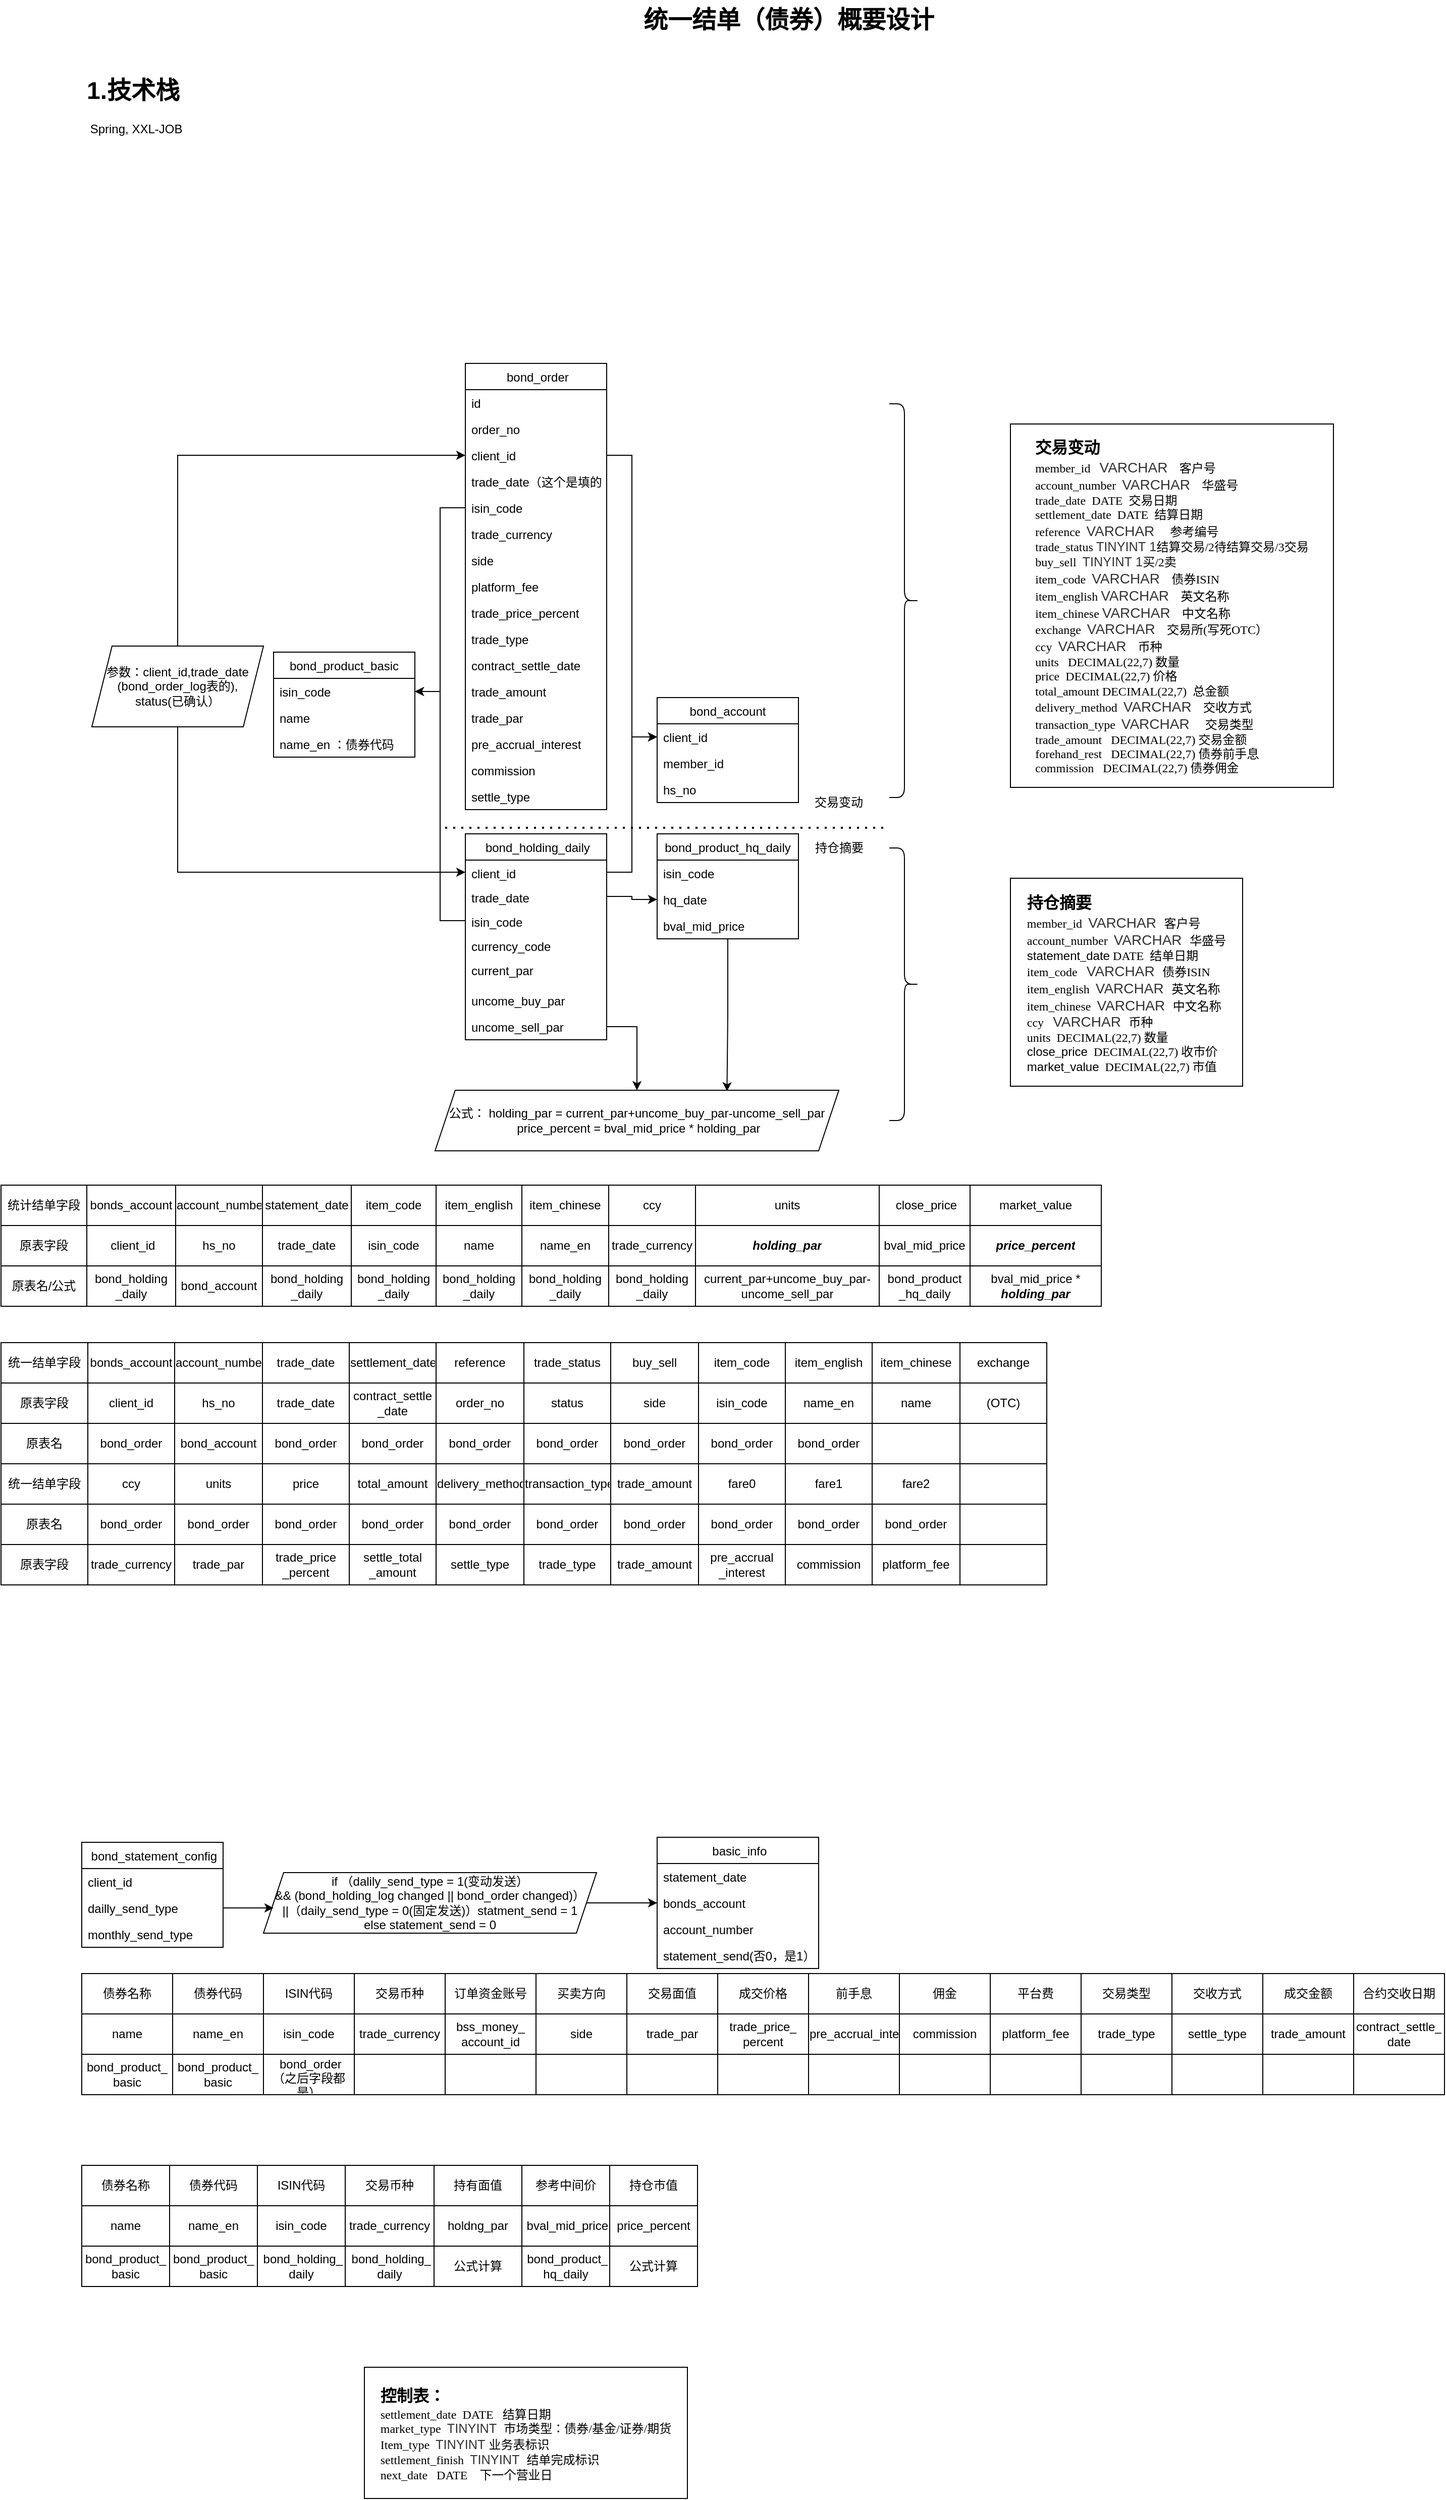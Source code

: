 <mxfile version="17.4.6" type="github">
  <diagram name="Page-1" id="e7e014a7-5840-1c2e-5031-d8a46d1fe8dd">
    <mxGraphModel dx="2150" dy="1352" grid="1" gridSize="10" guides="0" tooltips="1" connect="1" arrows="1" fold="1" page="1" pageScale="1" pageWidth="1169" pageHeight="826" background="none" math="0" shadow="0">
      <root>
        <mxCell id="0" />
        <mxCell id="1" parent="0" />
        <mxCell id="VJ0VMhZhghSGf0yXx016-54" value=" bond_order" style="swimlane;fontStyle=0;childLayout=stackLayout;horizontal=1;startSize=26;fillColor=none;horizontalStack=0;resizeParent=1;resizeParentMax=0;resizeLast=0;collapsible=1;marginBottom=0;" parent="1" vertex="1">
          <mxGeometry x="340" y="200" width="140" height="442" as="geometry">
            <mxRectangle x="20" y="40" width="90" height="26" as="alternateBounds" />
          </mxGeometry>
        </mxCell>
        <mxCell id="VJ0VMhZhghSGf0yXx016-484" value="id" style="text;strokeColor=none;fillColor=none;align=left;verticalAlign=top;spacingLeft=4;spacingRight=4;overflow=hidden;rotatable=0;points=[[0,0.5],[1,0.5]];portConstraint=eastwest;" parent="VJ0VMhZhghSGf0yXx016-54" vertex="1">
          <mxGeometry y="26" width="140" height="26" as="geometry" />
        </mxCell>
        <mxCell id="VJ0VMhZhghSGf0yXx016-56" value="order_no" style="text;strokeColor=none;fillColor=none;align=left;verticalAlign=top;spacingLeft=4;spacingRight=4;overflow=hidden;rotatable=0;points=[[0,0.5],[1,0.5]];portConstraint=eastwest;" parent="VJ0VMhZhghSGf0yXx016-54" vertex="1">
          <mxGeometry y="52" width="140" height="26" as="geometry" />
        </mxCell>
        <mxCell id="VJ0VMhZhghSGf0yXx016-55" value="client_id" style="text;strokeColor=none;fillColor=none;align=left;verticalAlign=top;spacingLeft=4;spacingRight=4;overflow=hidden;rotatable=0;points=[[0,0.5],[1,0.5]];portConstraint=eastwest;" parent="VJ0VMhZhghSGf0yXx016-54" vertex="1">
          <mxGeometry y="78" width="140" height="26" as="geometry" />
        </mxCell>
        <mxCell id="VJ0VMhZhghSGf0yXx016-112" value="trade_date（这个是填的）" style="text;strokeColor=none;fillColor=none;align=left;verticalAlign=top;spacingLeft=4;spacingRight=4;overflow=hidden;rotatable=0;points=[[0,0.5],[1,0.5]];portConstraint=eastwest;" parent="VJ0VMhZhghSGf0yXx016-54" vertex="1">
          <mxGeometry y="104" width="140" height="26" as="geometry" />
        </mxCell>
        <mxCell id="VJ0VMhZhghSGf0yXx016-110" value="isin_code" style="text;strokeColor=none;fillColor=none;align=left;verticalAlign=top;spacingLeft=4;spacingRight=4;overflow=hidden;rotatable=0;points=[[0,0.5],[1,0.5]];portConstraint=eastwest;" parent="VJ0VMhZhghSGf0yXx016-54" vertex="1">
          <mxGeometry y="130" width="140" height="26" as="geometry" />
        </mxCell>
        <mxCell id="VJ0VMhZhghSGf0yXx016-111" value="trade_currency&#xa;" style="text;strokeColor=none;fillColor=none;align=left;verticalAlign=top;spacingLeft=4;spacingRight=4;overflow=hidden;rotatable=0;points=[[0,0.5],[1,0.5]];portConstraint=eastwest;" parent="VJ0VMhZhghSGf0yXx016-54" vertex="1">
          <mxGeometry y="156" width="140" height="26" as="geometry" />
        </mxCell>
        <mxCell id="VJ0VMhZhghSGf0yXx016-57" value="side" style="text;strokeColor=none;fillColor=none;align=left;verticalAlign=top;spacingLeft=4;spacingRight=4;overflow=hidden;rotatable=0;points=[[0,0.5],[1,0.5]];portConstraint=eastwest;" parent="VJ0VMhZhghSGf0yXx016-54" vertex="1">
          <mxGeometry y="182" width="140" height="26" as="geometry" />
        </mxCell>
        <mxCell id="VJ0VMhZhghSGf0yXx016-64" value="platform_fee" style="text;strokeColor=none;fillColor=none;align=left;verticalAlign=top;spacingLeft=4;spacingRight=4;overflow=hidden;rotatable=0;points=[[0,0.5],[1,0.5]];portConstraint=eastwest;" parent="VJ0VMhZhghSGf0yXx016-54" vertex="1">
          <mxGeometry y="208" width="140" height="26" as="geometry" />
        </mxCell>
        <mxCell id="VJ0VMhZhghSGf0yXx016-70" value="trade_price_percent" style="text;strokeColor=none;fillColor=none;align=left;verticalAlign=top;spacingLeft=4;spacingRight=4;overflow=hidden;rotatable=0;points=[[0,0.5],[1,0.5]];portConstraint=eastwest;" parent="VJ0VMhZhghSGf0yXx016-54" vertex="1">
          <mxGeometry y="234" width="140" height="26" as="geometry" />
        </mxCell>
        <mxCell id="VJ0VMhZhghSGf0yXx016-71" value="trade_type" style="text;strokeColor=none;fillColor=none;align=left;verticalAlign=top;spacingLeft=4;spacingRight=4;overflow=hidden;rotatable=0;points=[[0,0.5],[1,0.5]];portConstraint=eastwest;" parent="VJ0VMhZhghSGf0yXx016-54" vertex="1">
          <mxGeometry y="260" width="140" height="26" as="geometry" />
        </mxCell>
        <mxCell id="VJ0VMhZhghSGf0yXx016-72" value="contract_settle_date" style="text;strokeColor=none;fillColor=none;align=left;verticalAlign=top;spacingLeft=4;spacingRight=4;overflow=hidden;rotatable=0;points=[[0,0.5],[1,0.5]];portConstraint=eastwest;" parent="VJ0VMhZhghSGf0yXx016-54" vertex="1">
          <mxGeometry y="286" width="140" height="26" as="geometry" />
        </mxCell>
        <mxCell id="VJ0VMhZhghSGf0yXx016-73" value="trade_amount" style="text;strokeColor=none;fillColor=none;align=left;verticalAlign=top;spacingLeft=4;spacingRight=4;overflow=hidden;rotatable=0;points=[[0,0.5],[1,0.5]];portConstraint=eastwest;" parent="VJ0VMhZhghSGf0yXx016-54" vertex="1">
          <mxGeometry y="312" width="140" height="26" as="geometry" />
        </mxCell>
        <mxCell id="VJ0VMhZhghSGf0yXx016-74" value="trade_par" style="text;strokeColor=none;fillColor=none;align=left;verticalAlign=top;spacingLeft=4;spacingRight=4;overflow=hidden;rotatable=0;points=[[0,0.5],[1,0.5]];portConstraint=eastwest;" parent="VJ0VMhZhghSGf0yXx016-54" vertex="1">
          <mxGeometry y="338" width="140" height="26" as="geometry" />
        </mxCell>
        <mxCell id="VJ0VMhZhghSGf0yXx016-75" value="pre_accrual_interest" style="text;strokeColor=none;fillColor=none;align=left;verticalAlign=top;spacingLeft=4;spacingRight=4;overflow=hidden;rotatable=0;points=[[0,0.5],[1,0.5]];portConstraint=eastwest;" parent="VJ0VMhZhghSGf0yXx016-54" vertex="1">
          <mxGeometry y="364" width="140" height="26" as="geometry" />
        </mxCell>
        <mxCell id="VJ0VMhZhghSGf0yXx016-76" value="commission" style="text;strokeColor=none;fillColor=none;align=left;verticalAlign=top;spacingLeft=4;spacingRight=4;overflow=hidden;rotatable=0;points=[[0,0.5],[1,0.5]];portConstraint=eastwest;" parent="VJ0VMhZhghSGf0yXx016-54" vertex="1">
          <mxGeometry y="390" width="140" height="26" as="geometry" />
        </mxCell>
        <mxCell id="VJ0VMhZhghSGf0yXx016-77" value="settle_type" style="text;strokeColor=none;fillColor=none;align=left;verticalAlign=top;spacingLeft=4;spacingRight=4;overflow=hidden;rotatable=0;points=[[0,0.5],[1,0.5]];portConstraint=eastwest;" parent="VJ0VMhZhghSGf0yXx016-54" vertex="1">
          <mxGeometry y="416" width="140" height="26" as="geometry" />
        </mxCell>
        <mxCell id="VJ0VMhZhghSGf0yXx016-78" value="bond_product_basic" style="swimlane;fontStyle=0;childLayout=stackLayout;horizontal=1;startSize=26;fillColor=none;horizontalStack=0;resizeParent=1;resizeParentMax=0;resizeLast=0;collapsible=1;marginBottom=0;" parent="1" vertex="1">
          <mxGeometry x="150" y="486" width="140" height="104" as="geometry" />
        </mxCell>
        <mxCell id="VJ0VMhZhghSGf0yXx016-79" value="isin_code" style="text;strokeColor=none;fillColor=none;align=left;verticalAlign=top;spacingLeft=4;spacingRight=4;overflow=hidden;rotatable=0;points=[[0,0.5],[1,0.5]];portConstraint=eastwest;" parent="VJ0VMhZhghSGf0yXx016-78" vertex="1">
          <mxGeometry y="26" width="140" height="26" as="geometry" />
        </mxCell>
        <mxCell id="VJ0VMhZhghSGf0yXx016-80" value="name" style="text;strokeColor=none;fillColor=none;align=left;verticalAlign=top;spacingLeft=4;spacingRight=4;overflow=hidden;rotatable=0;points=[[0,0.5],[1,0.5]];portConstraint=eastwest;" parent="VJ0VMhZhghSGf0yXx016-78" vertex="1">
          <mxGeometry y="52" width="140" height="26" as="geometry" />
        </mxCell>
        <mxCell id="VJ0VMhZhghSGf0yXx016-81" value="name_en ：债券代码" style="text;strokeColor=none;fillColor=none;align=left;verticalAlign=top;spacingLeft=4;spacingRight=4;overflow=hidden;rotatable=0;points=[[0,0.5],[1,0.5]];portConstraint=eastwest;" parent="VJ0VMhZhghSGf0yXx016-78" vertex="1">
          <mxGeometry y="78" width="140" height="26" as="geometry" />
        </mxCell>
        <mxCell id="VJ0VMhZhghSGf0yXx016-141" style="edgeStyle=orthogonalEdgeStyle;rounded=0;orthogonalLoop=1;jettySize=auto;html=1;" parent="1" edge="1">
          <mxGeometry relative="1" as="geometry">
            <mxPoint x="590" y="910" as="targetPoint" />
            <mxPoint x="590" y="910" as="sourcePoint" />
          </mxGeometry>
        </mxCell>
        <mxCell id="VJ0VMhZhghSGf0yXx016-152" style="edgeStyle=orthogonalEdgeStyle;rounded=0;orthogonalLoop=1;jettySize=auto;html=1;entryX=0.723;entryY=0.017;entryDx=0;entryDy=0;entryPerimeter=0;" parent="1" source="VJ0VMhZhghSGf0yXx016-92" target="VJ0VMhZhghSGf0yXx016-134" edge="1">
          <mxGeometry relative="1" as="geometry" />
        </mxCell>
        <mxCell id="VJ0VMhZhghSGf0yXx016-92" value="bond_product_hq_daily" style="swimlane;fontStyle=0;childLayout=stackLayout;horizontal=1;startSize=26;fillColor=none;horizontalStack=0;resizeParent=1;resizeParentMax=0;resizeLast=0;collapsible=1;marginBottom=0;" parent="1" vertex="1">
          <mxGeometry x="530" y="666" width="140" height="104" as="geometry" />
        </mxCell>
        <mxCell id="VJ0VMhZhghSGf0yXx016-93" value="isin_code" style="text;strokeColor=none;fillColor=none;align=left;verticalAlign=top;spacingLeft=4;spacingRight=4;overflow=hidden;rotatable=0;points=[[0,0.5],[1,0.5]];portConstraint=eastwest;" parent="VJ0VMhZhghSGf0yXx016-92" vertex="1">
          <mxGeometry y="26" width="140" height="26" as="geometry" />
        </mxCell>
        <mxCell id="VJ0VMhZhghSGf0yXx016-106" value="hq_date" style="text;strokeColor=none;fillColor=none;align=left;verticalAlign=top;spacingLeft=4;spacingRight=4;overflow=hidden;rotatable=0;points=[[0,0.5],[1,0.5]];portConstraint=eastwest;" parent="VJ0VMhZhghSGf0yXx016-92" vertex="1">
          <mxGeometry y="52" width="140" height="26" as="geometry" />
        </mxCell>
        <mxCell id="VJ0VMhZhghSGf0yXx016-107" value="bval_mid_price" style="text;strokeColor=none;fillColor=none;align=left;verticalAlign=top;spacingLeft=4;spacingRight=4;overflow=hidden;rotatable=0;points=[[0,0.5],[1,0.5]];portConstraint=eastwest;" parent="VJ0VMhZhghSGf0yXx016-92" vertex="1">
          <mxGeometry y="78" width="140" height="26" as="geometry" />
        </mxCell>
        <mxCell id="VJ0VMhZhghSGf0yXx016-83" value=" bond_holding_daily" style="swimlane;fontStyle=0;childLayout=stackLayout;horizontal=1;startSize=26;fillColor=none;horizontalStack=0;resizeParent=1;resizeParentMax=0;resizeLast=0;collapsible=1;marginBottom=0;" parent="1" vertex="1">
          <mxGeometry x="340" y="666" width="140" height="204" as="geometry" />
        </mxCell>
        <mxCell id="VJ0VMhZhghSGf0yXx016-84" value="client_id" style="text;strokeColor=none;fillColor=none;align=left;verticalAlign=top;spacingLeft=4;spacingRight=4;overflow=hidden;rotatable=0;points=[[0,0.5],[1,0.5]];portConstraint=eastwest;" parent="VJ0VMhZhghSGf0yXx016-83" vertex="1">
          <mxGeometry y="26" width="140" height="24" as="geometry" />
        </mxCell>
        <mxCell id="VJ0VMhZhghSGf0yXx016-126" value="trade_date" style="text;strokeColor=none;fillColor=none;align=left;verticalAlign=top;spacingLeft=4;spacingRight=4;overflow=hidden;rotatable=0;points=[[0,0.5],[1,0.5]];portConstraint=eastwest;" parent="VJ0VMhZhghSGf0yXx016-83" vertex="1">
          <mxGeometry y="50" width="140" height="24" as="geometry" />
        </mxCell>
        <mxCell id="VJ0VMhZhghSGf0yXx016-127" value="isin_code" style="text;strokeColor=none;fillColor=none;align=left;verticalAlign=top;spacingLeft=4;spacingRight=4;overflow=hidden;rotatable=0;points=[[0,0.5],[1,0.5]];portConstraint=eastwest;" parent="VJ0VMhZhghSGf0yXx016-83" vertex="1">
          <mxGeometry y="74" width="140" height="24" as="geometry" />
        </mxCell>
        <mxCell id="VJ0VMhZhghSGf0yXx016-108" value="currency_code" style="text;strokeColor=none;fillColor=none;align=left;verticalAlign=top;spacingLeft=4;spacingRight=4;overflow=hidden;rotatable=0;points=[[0,0.5],[1,0.5]];portConstraint=eastwest;" parent="VJ0VMhZhghSGf0yXx016-83" vertex="1">
          <mxGeometry y="98" width="140" height="24" as="geometry" />
        </mxCell>
        <mxCell id="VJ0VMhZhghSGf0yXx016-96" value="current_par" style="text;strokeColor=none;fillColor=none;align=left;verticalAlign=top;spacingLeft=4;spacingRight=4;overflow=hidden;rotatable=0;points=[[0,0.5],[1,0.5]];portConstraint=eastwest;" parent="VJ0VMhZhghSGf0yXx016-83" vertex="1">
          <mxGeometry y="122" width="140" height="30" as="geometry" />
        </mxCell>
        <mxCell id="VJ0VMhZhghSGf0yXx016-85" value="uncome_buy_par" style="text;strokeColor=none;fillColor=none;align=left;verticalAlign=top;spacingLeft=4;spacingRight=4;overflow=hidden;rotatable=0;points=[[0,0.5],[1,0.5]];portConstraint=eastwest;" parent="VJ0VMhZhghSGf0yXx016-83" vertex="1">
          <mxGeometry y="152" width="140" height="26" as="geometry" />
        </mxCell>
        <mxCell id="VJ0VMhZhghSGf0yXx016-86" value="uncome_sell_par" style="text;strokeColor=none;fillColor=none;align=left;verticalAlign=top;spacingLeft=4;spacingRight=4;overflow=hidden;rotatable=0;points=[[0,0.5],[1,0.5]];portConstraint=eastwest;" parent="VJ0VMhZhghSGf0yXx016-83" vertex="1">
          <mxGeometry y="178" width="140" height="26" as="geometry" />
        </mxCell>
        <mxCell id="VJ0VMhZhghSGf0yXx016-114" value=" bond_statement_config" style="swimlane;fontStyle=0;childLayout=stackLayout;horizontal=1;startSize=26;fillColor=none;horizontalStack=0;resizeParent=1;resizeParentMax=0;resizeLast=0;collapsible=1;marginBottom=0;" parent="1" vertex="1">
          <mxGeometry x="-40" y="1665" width="140" height="104" as="geometry" />
        </mxCell>
        <mxCell id="VJ0VMhZhghSGf0yXx016-115" value="client_id" style="text;strokeColor=none;fillColor=none;align=left;verticalAlign=top;spacingLeft=4;spacingRight=4;overflow=hidden;rotatable=0;points=[[0,0.5],[1,0.5]];portConstraint=eastwest;" parent="VJ0VMhZhghSGf0yXx016-114" vertex="1">
          <mxGeometry y="26" width="140" height="26" as="geometry" />
        </mxCell>
        <mxCell id="VJ0VMhZhghSGf0yXx016-116" value="dailly_send_type" style="text;strokeColor=none;fillColor=none;align=left;verticalAlign=top;spacingLeft=4;spacingRight=4;overflow=hidden;rotatable=0;points=[[0,0.5],[1,0.5]];portConstraint=eastwest;" parent="VJ0VMhZhghSGf0yXx016-114" vertex="1">
          <mxGeometry y="52" width="140" height="26" as="geometry" />
        </mxCell>
        <mxCell id="VJ0VMhZhghSGf0yXx016-117" value="monthly_send_type" style="text;strokeColor=none;fillColor=none;align=left;verticalAlign=top;spacingLeft=4;spacingRight=4;overflow=hidden;rotatable=0;points=[[0,0.5],[1,0.5]];portConstraint=eastwest;" parent="VJ0VMhZhghSGf0yXx016-114" vertex="1">
          <mxGeometry y="78" width="140" height="26" as="geometry" />
        </mxCell>
        <mxCell id="VJ0VMhZhghSGf0yXx016-124" style="edgeStyle=orthogonalEdgeStyle;rounded=0;orthogonalLoop=1;jettySize=auto;html=1;exitX=0.5;exitY=0;exitDx=0;exitDy=0;entryX=0;entryY=0.5;entryDx=0;entryDy=0;" parent="1" source="VJ0VMhZhghSGf0yXx016-119" target="VJ0VMhZhghSGf0yXx016-55" edge="1">
          <mxGeometry relative="1" as="geometry" />
        </mxCell>
        <mxCell id="VJ0VMhZhghSGf0yXx016-131" style="edgeStyle=orthogonalEdgeStyle;rounded=0;orthogonalLoop=1;jettySize=auto;html=1;exitX=0.5;exitY=1;exitDx=0;exitDy=0;" parent="1" source="VJ0VMhZhghSGf0yXx016-119" target="VJ0VMhZhghSGf0yXx016-84" edge="1">
          <mxGeometry relative="1" as="geometry">
            <Array as="points">
              <mxPoint x="55" y="704" />
            </Array>
          </mxGeometry>
        </mxCell>
        <mxCell id="VJ0VMhZhghSGf0yXx016-119" value="参数：client_id,trade_date&lt;br&gt;(bond_order_log表的),&lt;br&gt;status(已确认）" style="shape=parallelogram;perimeter=parallelogramPerimeter;whiteSpace=wrap;html=1;fixedSize=1;" parent="1" vertex="1">
          <mxGeometry x="-30" y="480" width="170" height="80" as="geometry" />
        </mxCell>
        <mxCell id="VJ0VMhZhghSGf0yXx016-134" value="&lt;span style=&quot;text-align: left&quot;&gt;公式： holding_par = current_par+uncome_buy_par-uncome_sell_par&lt;br&gt;&lt;/span&gt;&lt;span style=&quot;text-align: left&quot;&gt;&amp;nbsp;price_percent = bval_mid_price * holding_par&lt;/span&gt;&lt;span style=&quot;text-align: left&quot;&gt;&lt;br&gt;&lt;/span&gt;" style="shape=parallelogram;perimeter=parallelogramPerimeter;whiteSpace=wrap;html=1;fixedSize=1;" parent="1" vertex="1">
          <mxGeometry x="310" y="920" width="400" height="60" as="geometry" />
        </mxCell>
        <mxCell id="VJ0VMhZhghSGf0yXx016-142" style="edgeStyle=orthogonalEdgeStyle;rounded=0;orthogonalLoop=1;jettySize=auto;html=1;entryX=0.5;entryY=0;entryDx=0;entryDy=0;" parent="1" source="VJ0VMhZhghSGf0yXx016-86" target="VJ0VMhZhghSGf0yXx016-134" edge="1">
          <mxGeometry relative="1" as="geometry" />
        </mxCell>
        <mxCell id="VJ0VMhZhghSGf0yXx016-147" value="" style="edgeStyle=orthogonalEdgeStyle;orthogonalLoop=1;jettySize=auto;html=1;entryX=0;entryY=0.5;entryDx=0;entryDy=0;rounded=0;" parent="1" source="VJ0VMhZhghSGf0yXx016-126" target="VJ0VMhZhghSGf0yXx016-106" edge="1">
          <mxGeometry relative="1" as="geometry" />
        </mxCell>
        <mxCell id="sHbQA2Ql_CEC5SkAnDxY-10" style="edgeStyle=orthogonalEdgeStyle;rounded=0;orthogonalLoop=1;jettySize=auto;html=1;entryX=0;entryY=0.5;entryDx=0;entryDy=0;" edge="1" parent="1" source="VJ0VMhZhghSGf0yXx016-158" target="sHbQA2Ql_CEC5SkAnDxY-5">
          <mxGeometry relative="1" as="geometry" />
        </mxCell>
        <mxCell id="VJ0VMhZhghSGf0yXx016-158" value="if （dalily_send_type = 1(变动发送）&lt;br&gt;&amp;amp;&amp;amp; (bond_holding_log changed || bond_order changed)）&lt;br&gt;||（daily_send_type = 0(固定发送)）statment_send = 1&lt;br&gt;else statement_send = 0" style="shape=parallelogram;perimeter=parallelogramPerimeter;whiteSpace=wrap;html=1;fixedSize=1;shadow=0;strokeColor=#000000;fillColor=none;" parent="1" vertex="1">
          <mxGeometry x="140" y="1695" width="330" height="60" as="geometry" />
        </mxCell>
        <mxCell id="VJ0VMhZhghSGf0yXx016-172" style="edgeStyle=orthogonalEdgeStyle;rounded=0;orthogonalLoop=1;jettySize=auto;html=1;entryX=1;entryY=0.5;entryDx=0;entryDy=0;" parent="1" source="VJ0VMhZhghSGf0yXx016-110" target="VJ0VMhZhghSGf0yXx016-79" edge="1">
          <mxGeometry relative="1" as="geometry" />
        </mxCell>
        <mxCell id="VJ0VMhZhghSGf0yXx016-173" style="edgeStyle=orthogonalEdgeStyle;rounded=0;orthogonalLoop=1;jettySize=auto;html=1;entryX=1;entryY=0.5;entryDx=0;entryDy=0;" parent="1" source="VJ0VMhZhghSGf0yXx016-127" target="VJ0VMhZhghSGf0yXx016-79" edge="1">
          <mxGeometry relative="1" as="geometry" />
        </mxCell>
        <mxCell id="VJ0VMhZhghSGf0yXx016-277" value="" style="shape=table;startSize=0;container=1;collapsible=0;childLayout=tableLayout;shadow=0;strokeColor=#000000;fillColor=none;" parent="1" vertex="1">
          <mxGeometry x="-40" y="1795" width="1350" height="120" as="geometry" />
        </mxCell>
        <mxCell id="VJ0VMhZhghSGf0yXx016-278" value="" style="shape=tableRow;horizontal=0;startSize=0;swimlaneHead=0;swimlaneBody=0;top=0;left=0;bottom=0;right=0;collapsible=0;dropTarget=0;fillColor=none;points=[[0,0.5],[1,0.5]];portConstraint=eastwest;shadow=0;strokeColor=#000000;" parent="VJ0VMhZhghSGf0yXx016-277" vertex="1">
          <mxGeometry width="1350" height="40" as="geometry" />
        </mxCell>
        <mxCell id="VJ0VMhZhghSGf0yXx016-279" value="债券名称" style="shape=partialRectangle;html=1;whiteSpace=wrap;connectable=0;overflow=hidden;fillColor=none;top=0;left=0;bottom=0;right=0;pointerEvents=1;shadow=0;strokeColor=#000000;" parent="VJ0VMhZhghSGf0yXx016-278" vertex="1">
          <mxGeometry width="90" height="40" as="geometry">
            <mxRectangle width="90" height="40" as="alternateBounds" />
          </mxGeometry>
        </mxCell>
        <mxCell id="VJ0VMhZhghSGf0yXx016-280" value="债券代码" style="shape=partialRectangle;html=1;whiteSpace=wrap;connectable=0;overflow=hidden;fillColor=none;top=0;left=0;bottom=0;right=0;pointerEvents=1;shadow=0;strokeColor=#000000;" parent="VJ0VMhZhghSGf0yXx016-278" vertex="1">
          <mxGeometry x="90" width="90" height="40" as="geometry">
            <mxRectangle width="90" height="40" as="alternateBounds" />
          </mxGeometry>
        </mxCell>
        <mxCell id="VJ0VMhZhghSGf0yXx016-281" value="ISIN代码" style="shape=partialRectangle;html=1;whiteSpace=wrap;connectable=0;overflow=hidden;fillColor=none;top=0;left=0;bottom=0;right=0;pointerEvents=1;shadow=0;strokeColor=#000000;" parent="VJ0VMhZhghSGf0yXx016-278" vertex="1">
          <mxGeometry x="180" width="90" height="40" as="geometry">
            <mxRectangle width="90" height="40" as="alternateBounds" />
          </mxGeometry>
        </mxCell>
        <mxCell id="VJ0VMhZhghSGf0yXx016-282" value="交易币种" style="shape=partialRectangle;html=1;whiteSpace=wrap;connectable=0;overflow=hidden;fillColor=none;top=0;left=0;bottom=0;right=0;pointerEvents=1;shadow=0;strokeColor=#000000;" parent="VJ0VMhZhghSGf0yXx016-278" vertex="1">
          <mxGeometry x="270" width="90" height="40" as="geometry">
            <mxRectangle width="90" height="40" as="alternateBounds" />
          </mxGeometry>
        </mxCell>
        <mxCell id="VJ0VMhZhghSGf0yXx016-283" value="订单资金账号" style="shape=partialRectangle;html=1;whiteSpace=wrap;connectable=0;overflow=hidden;fillColor=none;top=0;left=0;bottom=0;right=0;pointerEvents=1;shadow=0;strokeColor=#000000;" parent="VJ0VMhZhghSGf0yXx016-278" vertex="1">
          <mxGeometry x="360" width="90" height="40" as="geometry">
            <mxRectangle width="90" height="40" as="alternateBounds" />
          </mxGeometry>
        </mxCell>
        <mxCell id="VJ0VMhZhghSGf0yXx016-284" value="买卖方向" style="shape=partialRectangle;html=1;whiteSpace=wrap;connectable=0;overflow=hidden;fillColor=none;top=0;left=0;bottom=0;right=0;pointerEvents=1;shadow=0;strokeColor=#000000;" parent="VJ0VMhZhghSGf0yXx016-278" vertex="1">
          <mxGeometry x="450" width="90" height="40" as="geometry">
            <mxRectangle width="90" height="40" as="alternateBounds" />
          </mxGeometry>
        </mxCell>
        <mxCell id="VJ0VMhZhghSGf0yXx016-285" value="交易面值" style="shape=partialRectangle;html=1;whiteSpace=wrap;connectable=0;overflow=hidden;fillColor=none;top=0;left=0;bottom=0;right=0;pointerEvents=1;shadow=0;strokeColor=#000000;" parent="VJ0VMhZhghSGf0yXx016-278" vertex="1">
          <mxGeometry x="540" width="90" height="40" as="geometry">
            <mxRectangle width="90" height="40" as="alternateBounds" />
          </mxGeometry>
        </mxCell>
        <mxCell id="VJ0VMhZhghSGf0yXx016-286" value="成交价格" style="shape=partialRectangle;html=1;whiteSpace=wrap;connectable=0;overflow=hidden;fillColor=none;top=0;left=0;bottom=0;right=0;pointerEvents=1;shadow=0;strokeColor=#000000;" parent="VJ0VMhZhghSGf0yXx016-278" vertex="1">
          <mxGeometry x="630" width="90" height="40" as="geometry">
            <mxRectangle width="90" height="40" as="alternateBounds" />
          </mxGeometry>
        </mxCell>
        <mxCell id="VJ0VMhZhghSGf0yXx016-287" value="前手息" style="shape=partialRectangle;html=1;whiteSpace=wrap;connectable=0;overflow=hidden;fillColor=none;top=0;left=0;bottom=0;right=0;pointerEvents=1;shadow=0;strokeColor=#000000;" parent="VJ0VMhZhghSGf0yXx016-278" vertex="1">
          <mxGeometry x="720" width="90" height="40" as="geometry">
            <mxRectangle width="90" height="40" as="alternateBounds" />
          </mxGeometry>
        </mxCell>
        <mxCell id="VJ0VMhZhghSGf0yXx016-288" value="佣金" style="shape=partialRectangle;html=1;whiteSpace=wrap;connectable=0;overflow=hidden;fillColor=none;top=0;left=0;bottom=0;right=0;pointerEvents=1;shadow=0;strokeColor=#000000;" parent="VJ0VMhZhghSGf0yXx016-278" vertex="1">
          <mxGeometry x="810" width="90" height="40" as="geometry">
            <mxRectangle width="90" height="40" as="alternateBounds" />
          </mxGeometry>
        </mxCell>
        <mxCell id="VJ0VMhZhghSGf0yXx016-289" value="平台费" style="shape=partialRectangle;html=1;whiteSpace=wrap;connectable=0;overflow=hidden;fillColor=none;top=0;left=0;bottom=0;right=0;pointerEvents=1;shadow=0;strokeColor=#000000;" parent="VJ0VMhZhghSGf0yXx016-278" vertex="1">
          <mxGeometry x="900" width="90" height="40" as="geometry">
            <mxRectangle width="90" height="40" as="alternateBounds" />
          </mxGeometry>
        </mxCell>
        <mxCell id="VJ0VMhZhghSGf0yXx016-290" value="交易类型" style="shape=partialRectangle;html=1;whiteSpace=wrap;connectable=0;overflow=hidden;fillColor=none;top=0;left=0;bottom=0;right=0;pointerEvents=1;shadow=0;strokeColor=#000000;" parent="VJ0VMhZhghSGf0yXx016-278" vertex="1">
          <mxGeometry x="990" width="90" height="40" as="geometry">
            <mxRectangle width="90" height="40" as="alternateBounds" />
          </mxGeometry>
        </mxCell>
        <mxCell id="VJ0VMhZhghSGf0yXx016-291" value="交收方式" style="shape=partialRectangle;html=1;whiteSpace=wrap;connectable=0;overflow=hidden;fillColor=none;top=0;left=0;bottom=0;right=0;pointerEvents=1;shadow=0;strokeColor=#000000;" parent="VJ0VMhZhghSGf0yXx016-278" vertex="1">
          <mxGeometry x="1080" width="90" height="40" as="geometry">
            <mxRectangle width="90" height="40" as="alternateBounds" />
          </mxGeometry>
        </mxCell>
        <mxCell id="VJ0VMhZhghSGf0yXx016-292" value="成交金额" style="shape=partialRectangle;html=1;whiteSpace=wrap;connectable=0;overflow=hidden;fillColor=none;top=0;left=0;bottom=0;right=0;pointerEvents=1;shadow=0;strokeColor=#000000;" parent="VJ0VMhZhghSGf0yXx016-278" vertex="1">
          <mxGeometry x="1170" width="90" height="40" as="geometry">
            <mxRectangle width="90" height="40" as="alternateBounds" />
          </mxGeometry>
        </mxCell>
        <mxCell id="VJ0VMhZhghSGf0yXx016-293" value="合约交收日期" style="shape=partialRectangle;html=1;whiteSpace=wrap;connectable=0;overflow=hidden;fillColor=none;top=0;left=0;bottom=0;right=0;pointerEvents=1;shadow=0;strokeColor=#000000;" parent="VJ0VMhZhghSGf0yXx016-278" vertex="1">
          <mxGeometry x="1260" width="90" height="40" as="geometry">
            <mxRectangle width="90" height="40" as="alternateBounds" />
          </mxGeometry>
        </mxCell>
        <mxCell id="VJ0VMhZhghSGf0yXx016-294" value="" style="shape=tableRow;horizontal=0;startSize=0;swimlaneHead=0;swimlaneBody=0;top=0;left=0;bottom=0;right=0;collapsible=0;dropTarget=0;fillColor=none;points=[[0,0.5],[1,0.5]];portConstraint=eastwest;shadow=0;strokeColor=#000000;" parent="VJ0VMhZhghSGf0yXx016-277" vertex="1">
          <mxGeometry y="40" width="1350" height="40" as="geometry" />
        </mxCell>
        <mxCell id="VJ0VMhZhghSGf0yXx016-295" value="name" style="shape=partialRectangle;html=1;whiteSpace=wrap;connectable=0;overflow=hidden;fillColor=none;top=0;left=0;bottom=0;right=0;pointerEvents=1;shadow=0;strokeColor=#000000;" parent="VJ0VMhZhghSGf0yXx016-294" vertex="1">
          <mxGeometry width="90" height="40" as="geometry">
            <mxRectangle width="90" height="40" as="alternateBounds" />
          </mxGeometry>
        </mxCell>
        <mxCell id="VJ0VMhZhghSGf0yXx016-296" value="name_en" style="shape=partialRectangle;html=1;whiteSpace=wrap;connectable=0;overflow=hidden;fillColor=none;top=0;left=0;bottom=0;right=0;pointerEvents=1;shadow=0;strokeColor=#000000;" parent="VJ0VMhZhghSGf0yXx016-294" vertex="1">
          <mxGeometry x="90" width="90" height="40" as="geometry">
            <mxRectangle width="90" height="40" as="alternateBounds" />
          </mxGeometry>
        </mxCell>
        <mxCell id="VJ0VMhZhghSGf0yXx016-297" value="isin_code" style="shape=partialRectangle;html=1;whiteSpace=wrap;connectable=0;overflow=hidden;fillColor=none;top=0;left=0;bottom=0;right=0;pointerEvents=1;shadow=0;strokeColor=#000000;" parent="VJ0VMhZhghSGf0yXx016-294" vertex="1">
          <mxGeometry x="180" width="90" height="40" as="geometry">
            <mxRectangle width="90" height="40" as="alternateBounds" />
          </mxGeometry>
        </mxCell>
        <mxCell id="VJ0VMhZhghSGf0yXx016-298" value="trade_currency" style="shape=partialRectangle;html=1;whiteSpace=wrap;connectable=0;overflow=hidden;fillColor=none;top=0;left=0;bottom=0;right=0;pointerEvents=1;shadow=0;strokeColor=#000000;" parent="VJ0VMhZhghSGf0yXx016-294" vertex="1">
          <mxGeometry x="270" width="90" height="40" as="geometry">
            <mxRectangle width="90" height="40" as="alternateBounds" />
          </mxGeometry>
        </mxCell>
        <mxCell id="VJ0VMhZhghSGf0yXx016-299" value="bss_money_&lt;br&gt;account_id" style="shape=partialRectangle;html=1;whiteSpace=wrap;connectable=0;overflow=hidden;fillColor=none;top=0;left=0;bottom=0;right=0;pointerEvents=1;shadow=0;strokeColor=#000000;" parent="VJ0VMhZhghSGf0yXx016-294" vertex="1">
          <mxGeometry x="360" width="90" height="40" as="geometry">
            <mxRectangle width="90" height="40" as="alternateBounds" />
          </mxGeometry>
        </mxCell>
        <mxCell id="VJ0VMhZhghSGf0yXx016-300" value="side" style="shape=partialRectangle;html=1;whiteSpace=wrap;connectable=0;overflow=hidden;fillColor=none;top=0;left=0;bottom=0;right=0;pointerEvents=1;shadow=0;strokeColor=#000000;" parent="VJ0VMhZhghSGf0yXx016-294" vertex="1">
          <mxGeometry x="450" width="90" height="40" as="geometry">
            <mxRectangle width="90" height="40" as="alternateBounds" />
          </mxGeometry>
        </mxCell>
        <mxCell id="VJ0VMhZhghSGf0yXx016-301" value="trade_par" style="shape=partialRectangle;html=1;whiteSpace=wrap;connectable=0;overflow=hidden;fillColor=none;top=0;left=0;bottom=0;right=0;pointerEvents=1;shadow=0;strokeColor=#000000;" parent="VJ0VMhZhghSGf0yXx016-294" vertex="1">
          <mxGeometry x="540" width="90" height="40" as="geometry">
            <mxRectangle width="90" height="40" as="alternateBounds" />
          </mxGeometry>
        </mxCell>
        <mxCell id="VJ0VMhZhghSGf0yXx016-302" value="trade_price_&lt;br&gt;percent" style="shape=partialRectangle;html=1;whiteSpace=wrap;connectable=0;overflow=hidden;fillColor=none;top=0;left=0;bottom=0;right=0;pointerEvents=1;shadow=0;strokeColor=#000000;" parent="VJ0VMhZhghSGf0yXx016-294" vertex="1">
          <mxGeometry x="630" width="90" height="40" as="geometry">
            <mxRectangle width="90" height="40" as="alternateBounds" />
          </mxGeometry>
        </mxCell>
        <mxCell id="VJ0VMhZhghSGf0yXx016-303" value="&lt;span style=&quot;text-align: left&quot;&gt;pre_accrual_interest&lt;/span&gt;" style="shape=partialRectangle;html=1;whiteSpace=wrap;connectable=0;overflow=hidden;fillColor=none;top=0;left=0;bottom=0;right=0;pointerEvents=1;shadow=0;strokeColor=#000000;" parent="VJ0VMhZhghSGf0yXx016-294" vertex="1">
          <mxGeometry x="720" width="90" height="40" as="geometry">
            <mxRectangle width="90" height="40" as="alternateBounds" />
          </mxGeometry>
        </mxCell>
        <mxCell id="VJ0VMhZhghSGf0yXx016-304" value="&lt;span style=&quot;text-align: left&quot;&gt;commission&lt;/span&gt;" style="shape=partialRectangle;html=1;whiteSpace=wrap;connectable=0;overflow=hidden;fillColor=none;top=0;left=0;bottom=0;right=0;pointerEvents=1;shadow=0;strokeColor=#000000;" parent="VJ0VMhZhghSGf0yXx016-294" vertex="1">
          <mxGeometry x="810" width="90" height="40" as="geometry">
            <mxRectangle width="90" height="40" as="alternateBounds" />
          </mxGeometry>
        </mxCell>
        <mxCell id="VJ0VMhZhghSGf0yXx016-305" value="&lt;span style=&quot;text-align: left&quot;&gt;platform_fee&lt;/span&gt;" style="shape=partialRectangle;html=1;whiteSpace=wrap;connectable=0;overflow=hidden;fillColor=none;top=0;left=0;bottom=0;right=0;pointerEvents=1;shadow=0;strokeColor=#000000;" parent="VJ0VMhZhghSGf0yXx016-294" vertex="1">
          <mxGeometry x="900" width="90" height="40" as="geometry">
            <mxRectangle width="90" height="40" as="alternateBounds" />
          </mxGeometry>
        </mxCell>
        <mxCell id="VJ0VMhZhghSGf0yXx016-306" value="&lt;span style=&quot;text-align: left&quot;&gt;trade_type&lt;/span&gt;" style="shape=partialRectangle;html=1;whiteSpace=wrap;connectable=0;overflow=hidden;fillColor=none;top=0;left=0;bottom=0;right=0;pointerEvents=1;shadow=0;strokeColor=#000000;" parent="VJ0VMhZhghSGf0yXx016-294" vertex="1">
          <mxGeometry x="990" width="90" height="40" as="geometry">
            <mxRectangle width="90" height="40" as="alternateBounds" />
          </mxGeometry>
        </mxCell>
        <mxCell id="VJ0VMhZhghSGf0yXx016-307" value="&lt;span style=&quot;text-align: left&quot;&gt;settle_type&lt;/span&gt;" style="shape=partialRectangle;html=1;whiteSpace=wrap;connectable=0;overflow=hidden;fillColor=none;top=0;left=0;bottom=0;right=0;pointerEvents=1;shadow=0;strokeColor=#000000;" parent="VJ0VMhZhghSGf0yXx016-294" vertex="1">
          <mxGeometry x="1080" width="90" height="40" as="geometry">
            <mxRectangle width="90" height="40" as="alternateBounds" />
          </mxGeometry>
        </mxCell>
        <mxCell id="VJ0VMhZhghSGf0yXx016-308" value="&lt;span style=&quot;text-align: left&quot;&gt;trade_amount&lt;/span&gt;" style="shape=partialRectangle;html=1;whiteSpace=wrap;connectable=0;overflow=hidden;fillColor=none;top=0;left=0;bottom=0;right=0;pointerEvents=1;shadow=0;strokeColor=#000000;" parent="VJ0VMhZhghSGf0yXx016-294" vertex="1">
          <mxGeometry x="1170" width="90" height="40" as="geometry">
            <mxRectangle width="90" height="40" as="alternateBounds" />
          </mxGeometry>
        </mxCell>
        <mxCell id="VJ0VMhZhghSGf0yXx016-309" value="&lt;span style=&quot;text-align: left&quot;&gt;contract_settle_&lt;br&gt;date&lt;/span&gt;" style="shape=partialRectangle;html=1;whiteSpace=wrap;connectable=0;overflow=hidden;fillColor=none;top=0;left=0;bottom=0;right=0;pointerEvents=1;shadow=0;strokeColor=#000000;" parent="VJ0VMhZhghSGf0yXx016-294" vertex="1">
          <mxGeometry x="1260" width="90" height="40" as="geometry">
            <mxRectangle width="90" height="40" as="alternateBounds" />
          </mxGeometry>
        </mxCell>
        <mxCell id="VJ0VMhZhghSGf0yXx016-310" value="" style="shape=tableRow;horizontal=0;startSize=0;swimlaneHead=0;swimlaneBody=0;top=0;left=0;bottom=0;right=0;collapsible=0;dropTarget=0;fillColor=none;points=[[0,0.5],[1,0.5]];portConstraint=eastwest;shadow=0;strokeColor=#000000;" parent="VJ0VMhZhghSGf0yXx016-277" vertex="1">
          <mxGeometry y="80" width="1350" height="40" as="geometry" />
        </mxCell>
        <mxCell id="VJ0VMhZhghSGf0yXx016-311" value="bond_product_&lt;br&gt;basic" style="shape=partialRectangle;html=1;whiteSpace=wrap;connectable=0;overflow=hidden;fillColor=none;top=0;left=0;bottom=0;right=0;pointerEvents=1;shadow=0;strokeColor=#000000;" parent="VJ0VMhZhghSGf0yXx016-310" vertex="1">
          <mxGeometry width="90" height="40" as="geometry">
            <mxRectangle width="90" height="40" as="alternateBounds" />
          </mxGeometry>
        </mxCell>
        <mxCell id="VJ0VMhZhghSGf0yXx016-312" value="bond_product_&lt;br&gt;basic" style="shape=partialRectangle;html=1;whiteSpace=wrap;connectable=0;overflow=hidden;fillColor=none;top=0;left=0;bottom=0;right=0;pointerEvents=1;shadow=0;strokeColor=#000000;" parent="VJ0VMhZhghSGf0yXx016-310" vertex="1">
          <mxGeometry x="90" width="90" height="40" as="geometry">
            <mxRectangle width="90" height="40" as="alternateBounds" />
          </mxGeometry>
        </mxCell>
        <mxCell id="VJ0VMhZhghSGf0yXx016-313" value="&amp;nbsp;bond_order（之后字段都是）" style="shape=partialRectangle;html=1;whiteSpace=wrap;connectable=0;overflow=hidden;fillColor=none;top=0;left=0;bottom=0;right=0;pointerEvents=1;shadow=0;strokeColor=#000000;" parent="VJ0VMhZhghSGf0yXx016-310" vertex="1">
          <mxGeometry x="180" width="90" height="40" as="geometry">
            <mxRectangle width="90" height="40" as="alternateBounds" />
          </mxGeometry>
        </mxCell>
        <mxCell id="VJ0VMhZhghSGf0yXx016-314" value="&amp;nbsp;" style="shape=partialRectangle;html=1;whiteSpace=wrap;connectable=0;overflow=hidden;fillColor=none;top=0;left=0;bottom=0;right=0;pointerEvents=1;shadow=0;strokeColor=#000000;" parent="VJ0VMhZhghSGf0yXx016-310" vertex="1">
          <mxGeometry x="270" width="90" height="40" as="geometry">
            <mxRectangle width="90" height="40" as="alternateBounds" />
          </mxGeometry>
        </mxCell>
        <mxCell id="VJ0VMhZhghSGf0yXx016-315" value="" style="shape=partialRectangle;html=1;whiteSpace=wrap;connectable=0;overflow=hidden;fillColor=none;top=0;left=0;bottom=0;right=0;pointerEvents=1;shadow=0;strokeColor=#000000;" parent="VJ0VMhZhghSGf0yXx016-310" vertex="1">
          <mxGeometry x="360" width="90" height="40" as="geometry">
            <mxRectangle width="90" height="40" as="alternateBounds" />
          </mxGeometry>
        </mxCell>
        <mxCell id="VJ0VMhZhghSGf0yXx016-316" value="" style="shape=partialRectangle;html=1;whiteSpace=wrap;connectable=0;overflow=hidden;fillColor=none;top=0;left=0;bottom=0;right=0;pointerEvents=1;shadow=0;strokeColor=#000000;" parent="VJ0VMhZhghSGf0yXx016-310" vertex="1">
          <mxGeometry x="450" width="90" height="40" as="geometry">
            <mxRectangle width="90" height="40" as="alternateBounds" />
          </mxGeometry>
        </mxCell>
        <mxCell id="VJ0VMhZhghSGf0yXx016-317" value="" style="shape=partialRectangle;html=1;whiteSpace=wrap;connectable=0;overflow=hidden;fillColor=none;top=0;left=0;bottom=0;right=0;pointerEvents=1;shadow=0;strokeColor=#000000;" parent="VJ0VMhZhghSGf0yXx016-310" vertex="1">
          <mxGeometry x="540" width="90" height="40" as="geometry">
            <mxRectangle width="90" height="40" as="alternateBounds" />
          </mxGeometry>
        </mxCell>
        <mxCell id="VJ0VMhZhghSGf0yXx016-318" value="" style="shape=partialRectangle;html=1;whiteSpace=wrap;connectable=0;overflow=hidden;fillColor=none;top=0;left=0;bottom=0;right=0;pointerEvents=1;shadow=0;strokeColor=#000000;" parent="VJ0VMhZhghSGf0yXx016-310" vertex="1">
          <mxGeometry x="630" width="90" height="40" as="geometry">
            <mxRectangle width="90" height="40" as="alternateBounds" />
          </mxGeometry>
        </mxCell>
        <mxCell id="VJ0VMhZhghSGf0yXx016-319" value="" style="shape=partialRectangle;html=1;whiteSpace=wrap;connectable=0;overflow=hidden;fillColor=none;top=0;left=0;bottom=0;right=0;pointerEvents=1;shadow=0;strokeColor=#000000;" parent="VJ0VMhZhghSGf0yXx016-310" vertex="1">
          <mxGeometry x="720" width="90" height="40" as="geometry">
            <mxRectangle width="90" height="40" as="alternateBounds" />
          </mxGeometry>
        </mxCell>
        <mxCell id="VJ0VMhZhghSGf0yXx016-320" value="" style="shape=partialRectangle;html=1;whiteSpace=wrap;connectable=0;overflow=hidden;fillColor=none;top=0;left=0;bottom=0;right=0;pointerEvents=1;shadow=0;strokeColor=#000000;" parent="VJ0VMhZhghSGf0yXx016-310" vertex="1">
          <mxGeometry x="810" width="90" height="40" as="geometry">
            <mxRectangle width="90" height="40" as="alternateBounds" />
          </mxGeometry>
        </mxCell>
        <mxCell id="VJ0VMhZhghSGf0yXx016-321" value="" style="shape=partialRectangle;html=1;whiteSpace=wrap;connectable=0;overflow=hidden;fillColor=none;top=0;left=0;bottom=0;right=0;pointerEvents=1;shadow=0;strokeColor=#000000;" parent="VJ0VMhZhghSGf0yXx016-310" vertex="1">
          <mxGeometry x="900" width="90" height="40" as="geometry">
            <mxRectangle width="90" height="40" as="alternateBounds" />
          </mxGeometry>
        </mxCell>
        <mxCell id="VJ0VMhZhghSGf0yXx016-322" value="" style="shape=partialRectangle;html=1;whiteSpace=wrap;connectable=0;overflow=hidden;fillColor=none;top=0;left=0;bottom=0;right=0;pointerEvents=1;shadow=0;strokeColor=#000000;" parent="VJ0VMhZhghSGf0yXx016-310" vertex="1">
          <mxGeometry x="990" width="90" height="40" as="geometry">
            <mxRectangle width="90" height="40" as="alternateBounds" />
          </mxGeometry>
        </mxCell>
        <mxCell id="VJ0VMhZhghSGf0yXx016-323" value="" style="shape=partialRectangle;html=1;whiteSpace=wrap;connectable=0;overflow=hidden;fillColor=none;top=0;left=0;bottom=0;right=0;pointerEvents=1;shadow=0;strokeColor=#000000;" parent="VJ0VMhZhghSGf0yXx016-310" vertex="1">
          <mxGeometry x="1080" width="90" height="40" as="geometry">
            <mxRectangle width="90" height="40" as="alternateBounds" />
          </mxGeometry>
        </mxCell>
        <mxCell id="VJ0VMhZhghSGf0yXx016-324" value="" style="shape=partialRectangle;html=1;whiteSpace=wrap;connectable=0;overflow=hidden;fillColor=none;top=0;left=0;bottom=0;right=0;pointerEvents=1;shadow=0;strokeColor=#000000;" parent="VJ0VMhZhghSGf0yXx016-310" vertex="1">
          <mxGeometry x="1170" width="90" height="40" as="geometry">
            <mxRectangle width="90" height="40" as="alternateBounds" />
          </mxGeometry>
        </mxCell>
        <mxCell id="VJ0VMhZhghSGf0yXx016-325" value="" style="shape=partialRectangle;html=1;whiteSpace=wrap;connectable=0;overflow=hidden;fillColor=none;top=0;left=0;bottom=0;right=0;pointerEvents=1;shadow=0;strokeColor=#000000;" parent="VJ0VMhZhghSGf0yXx016-310" vertex="1">
          <mxGeometry x="1260" width="90" height="40" as="geometry">
            <mxRectangle width="90" height="40" as="alternateBounds" />
          </mxGeometry>
        </mxCell>
        <mxCell id="VJ0VMhZhghSGf0yXx016-326" value="" style="shape=table;startSize=0;container=1;collapsible=0;childLayout=tableLayout;shadow=0;strokeColor=#000000;fillColor=none;" parent="1" vertex="1">
          <mxGeometry x="-40" y="1985" width="610" height="120" as="geometry" />
        </mxCell>
        <mxCell id="VJ0VMhZhghSGf0yXx016-327" value="" style="shape=tableRow;horizontal=0;startSize=0;swimlaneHead=0;swimlaneBody=0;top=0;left=0;bottom=0;right=0;collapsible=0;dropTarget=0;fillColor=none;points=[[0,0.5],[1,0.5]];portConstraint=eastwest;shadow=0;strokeColor=#000000;" parent="VJ0VMhZhghSGf0yXx016-326" vertex="1">
          <mxGeometry width="610" height="40" as="geometry" />
        </mxCell>
        <mxCell id="VJ0VMhZhghSGf0yXx016-328" value="&lt;span&gt;债券名称&lt;/span&gt;" style="shape=partialRectangle;html=1;whiteSpace=wrap;connectable=0;overflow=hidden;fillColor=none;top=0;left=0;bottom=0;right=0;pointerEvents=1;shadow=0;strokeColor=#000000;" parent="VJ0VMhZhghSGf0yXx016-327" vertex="1">
          <mxGeometry width="87" height="40" as="geometry">
            <mxRectangle width="87" height="40" as="alternateBounds" />
          </mxGeometry>
        </mxCell>
        <mxCell id="VJ0VMhZhghSGf0yXx016-329" value="&lt;span&gt;债券代码&lt;/span&gt;" style="shape=partialRectangle;html=1;whiteSpace=wrap;connectable=0;overflow=hidden;fillColor=none;top=0;left=0;bottom=0;right=0;pointerEvents=1;shadow=0;strokeColor=#000000;" parent="VJ0VMhZhghSGf0yXx016-327" vertex="1">
          <mxGeometry x="87" width="87" height="40" as="geometry">
            <mxRectangle width="87" height="40" as="alternateBounds" />
          </mxGeometry>
        </mxCell>
        <mxCell id="VJ0VMhZhghSGf0yXx016-330" value="&lt;span&gt;ISIN代码&lt;/span&gt;" style="shape=partialRectangle;html=1;whiteSpace=wrap;connectable=0;overflow=hidden;fillColor=none;top=0;left=0;bottom=0;right=0;pointerEvents=1;shadow=0;strokeColor=#000000;" parent="VJ0VMhZhghSGf0yXx016-327" vertex="1">
          <mxGeometry x="174" width="87" height="40" as="geometry">
            <mxRectangle width="87" height="40" as="alternateBounds" />
          </mxGeometry>
        </mxCell>
        <mxCell id="VJ0VMhZhghSGf0yXx016-331" value="&lt;span&gt;交易币种&lt;/span&gt;" style="shape=partialRectangle;html=1;whiteSpace=wrap;connectable=0;overflow=hidden;fillColor=none;top=0;left=0;bottom=0;right=0;pointerEvents=1;shadow=0;strokeColor=#000000;" parent="VJ0VMhZhghSGf0yXx016-327" vertex="1">
          <mxGeometry x="261" width="88" height="40" as="geometry">
            <mxRectangle width="88" height="40" as="alternateBounds" />
          </mxGeometry>
        </mxCell>
        <mxCell id="VJ0VMhZhghSGf0yXx016-332" value="持有面值" style="shape=partialRectangle;html=1;whiteSpace=wrap;connectable=0;overflow=hidden;fillColor=none;top=0;left=0;bottom=0;right=0;pointerEvents=1;shadow=0;strokeColor=#000000;" parent="VJ0VMhZhghSGf0yXx016-327" vertex="1">
          <mxGeometry x="349" width="87" height="40" as="geometry">
            <mxRectangle width="87" height="40" as="alternateBounds" />
          </mxGeometry>
        </mxCell>
        <mxCell id="VJ0VMhZhghSGf0yXx016-333" value="参考中间价" style="shape=partialRectangle;html=1;whiteSpace=wrap;connectable=0;overflow=hidden;fillColor=none;top=0;left=0;bottom=0;right=0;pointerEvents=1;shadow=0;strokeColor=#000000;" parent="VJ0VMhZhghSGf0yXx016-327" vertex="1">
          <mxGeometry x="436" width="87" height="40" as="geometry">
            <mxRectangle width="87" height="40" as="alternateBounds" />
          </mxGeometry>
        </mxCell>
        <mxCell id="VJ0VMhZhghSGf0yXx016-334" value="持仓市值" style="shape=partialRectangle;html=1;whiteSpace=wrap;connectable=0;overflow=hidden;fillColor=none;top=0;left=0;bottom=0;right=0;pointerEvents=1;shadow=0;strokeColor=#000000;" parent="VJ0VMhZhghSGf0yXx016-327" vertex="1">
          <mxGeometry x="523" width="87" height="40" as="geometry">
            <mxRectangle width="87" height="40" as="alternateBounds" />
          </mxGeometry>
        </mxCell>
        <mxCell id="VJ0VMhZhghSGf0yXx016-335" value="" style="shape=tableRow;horizontal=0;startSize=0;swimlaneHead=0;swimlaneBody=0;top=0;left=0;bottom=0;right=0;collapsible=0;dropTarget=0;fillColor=none;points=[[0,0.5],[1,0.5]];portConstraint=eastwest;shadow=0;strokeColor=#000000;" parent="VJ0VMhZhghSGf0yXx016-326" vertex="1">
          <mxGeometry y="40" width="610" height="40" as="geometry" />
        </mxCell>
        <mxCell id="VJ0VMhZhghSGf0yXx016-336" value="&lt;span&gt;name&lt;/span&gt;" style="shape=partialRectangle;html=1;whiteSpace=wrap;connectable=0;overflow=hidden;fillColor=none;top=0;left=0;bottom=0;right=0;pointerEvents=1;shadow=0;strokeColor=#000000;" parent="VJ0VMhZhghSGf0yXx016-335" vertex="1">
          <mxGeometry width="87" height="40" as="geometry">
            <mxRectangle width="87" height="40" as="alternateBounds" />
          </mxGeometry>
        </mxCell>
        <mxCell id="VJ0VMhZhghSGf0yXx016-337" value="&lt;span&gt;name_en&lt;/span&gt;" style="shape=partialRectangle;html=1;whiteSpace=wrap;connectable=0;overflow=hidden;fillColor=none;top=0;left=0;bottom=0;right=0;pointerEvents=1;shadow=0;strokeColor=#000000;" parent="VJ0VMhZhghSGf0yXx016-335" vertex="1">
          <mxGeometry x="87" width="87" height="40" as="geometry">
            <mxRectangle width="87" height="40" as="alternateBounds" />
          </mxGeometry>
        </mxCell>
        <mxCell id="VJ0VMhZhghSGf0yXx016-338" value="&lt;span&gt;isin_code&lt;/span&gt;" style="shape=partialRectangle;html=1;whiteSpace=wrap;connectable=0;overflow=hidden;fillColor=none;top=0;left=0;bottom=0;right=0;pointerEvents=1;shadow=0;strokeColor=#000000;" parent="VJ0VMhZhghSGf0yXx016-335" vertex="1">
          <mxGeometry x="174" width="87" height="40" as="geometry">
            <mxRectangle width="87" height="40" as="alternateBounds" />
          </mxGeometry>
        </mxCell>
        <mxCell id="VJ0VMhZhghSGf0yXx016-339" value="&lt;span&gt;trade_currency&lt;/span&gt;" style="shape=partialRectangle;html=1;whiteSpace=wrap;connectable=0;overflow=hidden;fillColor=none;top=0;left=0;bottom=0;right=0;pointerEvents=1;shadow=0;strokeColor=#000000;" parent="VJ0VMhZhghSGf0yXx016-335" vertex="1">
          <mxGeometry x="261" width="88" height="40" as="geometry">
            <mxRectangle width="88" height="40" as="alternateBounds" />
          </mxGeometry>
        </mxCell>
        <mxCell id="VJ0VMhZhghSGf0yXx016-340" value="holdng_par" style="shape=partialRectangle;html=1;whiteSpace=wrap;connectable=0;overflow=hidden;fillColor=none;top=0;left=0;bottom=0;right=0;pointerEvents=1;shadow=0;strokeColor=#000000;" parent="VJ0VMhZhghSGf0yXx016-335" vertex="1">
          <mxGeometry x="349" width="87" height="40" as="geometry">
            <mxRectangle width="87" height="40" as="alternateBounds" />
          </mxGeometry>
        </mxCell>
        <mxCell id="VJ0VMhZhghSGf0yXx016-341" value="&amp;nbsp;bval_mid_price" style="shape=partialRectangle;html=1;whiteSpace=wrap;connectable=0;overflow=hidden;fillColor=none;top=0;left=0;bottom=0;right=0;pointerEvents=1;shadow=0;strokeColor=#000000;" parent="VJ0VMhZhghSGf0yXx016-335" vertex="1">
          <mxGeometry x="436" width="87" height="40" as="geometry">
            <mxRectangle width="87" height="40" as="alternateBounds" />
          </mxGeometry>
        </mxCell>
        <mxCell id="VJ0VMhZhghSGf0yXx016-342" value="price_percent" style="shape=partialRectangle;html=1;whiteSpace=wrap;connectable=0;overflow=hidden;fillColor=none;top=0;left=0;bottom=0;right=0;pointerEvents=1;shadow=0;strokeColor=#000000;" parent="VJ0VMhZhghSGf0yXx016-335" vertex="1">
          <mxGeometry x="523" width="87" height="40" as="geometry">
            <mxRectangle width="87" height="40" as="alternateBounds" />
          </mxGeometry>
        </mxCell>
        <mxCell id="VJ0VMhZhghSGf0yXx016-343" value="" style="shape=tableRow;horizontal=0;startSize=0;swimlaneHead=0;swimlaneBody=0;top=0;left=0;bottom=0;right=0;collapsible=0;dropTarget=0;fillColor=none;points=[[0,0.5],[1,0.5]];portConstraint=eastwest;shadow=0;strokeColor=#000000;" parent="VJ0VMhZhghSGf0yXx016-326" vertex="1">
          <mxGeometry y="80" width="610" height="40" as="geometry" />
        </mxCell>
        <mxCell id="VJ0VMhZhghSGf0yXx016-344" value="&lt;span&gt;bond_product_&lt;/span&gt;&lt;br&gt;&lt;span&gt;basic&lt;/span&gt;" style="shape=partialRectangle;html=1;whiteSpace=wrap;connectable=0;overflow=hidden;fillColor=none;top=0;left=0;bottom=0;right=0;pointerEvents=1;shadow=0;strokeColor=#000000;" parent="VJ0VMhZhghSGf0yXx016-343" vertex="1">
          <mxGeometry width="87" height="40" as="geometry">
            <mxRectangle width="87" height="40" as="alternateBounds" />
          </mxGeometry>
        </mxCell>
        <mxCell id="VJ0VMhZhghSGf0yXx016-345" value="&lt;span&gt;bond_product_&lt;/span&gt;&lt;br&gt;&lt;span&gt;basic&lt;/span&gt;" style="shape=partialRectangle;html=1;whiteSpace=wrap;connectable=0;overflow=hidden;fillColor=none;top=0;left=0;bottom=0;right=0;pointerEvents=1;shadow=0;strokeColor=#000000;" parent="VJ0VMhZhghSGf0yXx016-343" vertex="1">
          <mxGeometry x="87" width="87" height="40" as="geometry">
            <mxRectangle width="87" height="40" as="alternateBounds" />
          </mxGeometry>
        </mxCell>
        <mxCell id="VJ0VMhZhghSGf0yXx016-346" value="&amp;nbsp;bond_holding_&lt;br&gt;daily" style="shape=partialRectangle;html=1;whiteSpace=wrap;connectable=0;overflow=hidden;fillColor=none;top=0;left=0;bottom=0;right=0;pointerEvents=1;shadow=0;strokeColor=#000000;" parent="VJ0VMhZhghSGf0yXx016-343" vertex="1">
          <mxGeometry x="174" width="87" height="40" as="geometry">
            <mxRectangle width="87" height="40" as="alternateBounds" />
          </mxGeometry>
        </mxCell>
        <mxCell id="VJ0VMhZhghSGf0yXx016-347" value="&amp;nbsp;bond_holding_&lt;br&gt;daily" style="shape=partialRectangle;html=1;whiteSpace=wrap;connectable=0;overflow=hidden;fillColor=none;top=0;left=0;bottom=0;right=0;pointerEvents=1;shadow=0;strokeColor=#000000;" parent="VJ0VMhZhghSGf0yXx016-343" vertex="1">
          <mxGeometry x="261" width="88" height="40" as="geometry">
            <mxRectangle width="88" height="40" as="alternateBounds" />
          </mxGeometry>
        </mxCell>
        <mxCell id="VJ0VMhZhghSGf0yXx016-348" value="公式计算" style="shape=partialRectangle;html=1;whiteSpace=wrap;connectable=0;overflow=hidden;fillColor=none;top=0;left=0;bottom=0;right=0;pointerEvents=1;shadow=0;strokeColor=#000000;" parent="VJ0VMhZhghSGf0yXx016-343" vertex="1">
          <mxGeometry x="349" width="87" height="40" as="geometry">
            <mxRectangle width="87" height="40" as="alternateBounds" />
          </mxGeometry>
        </mxCell>
        <mxCell id="VJ0VMhZhghSGf0yXx016-349" value="&amp;nbsp;bond_product_&lt;br&gt;hq_daily" style="shape=partialRectangle;html=1;whiteSpace=wrap;connectable=0;overflow=hidden;fillColor=none;top=0;left=0;bottom=0;right=0;pointerEvents=1;shadow=0;strokeColor=#000000;" parent="VJ0VMhZhghSGf0yXx016-343" vertex="1">
          <mxGeometry x="436" width="87" height="40" as="geometry">
            <mxRectangle width="87" height="40" as="alternateBounds" />
          </mxGeometry>
        </mxCell>
        <mxCell id="VJ0VMhZhghSGf0yXx016-350" value="公式计算" style="shape=partialRectangle;html=1;whiteSpace=wrap;connectable=0;overflow=hidden;fillColor=none;top=0;left=0;bottom=0;right=0;pointerEvents=1;shadow=0;strokeColor=#000000;" parent="VJ0VMhZhghSGf0yXx016-343" vertex="1">
          <mxGeometry x="523" width="87" height="40" as="geometry">
            <mxRectangle width="87" height="40" as="alternateBounds" />
          </mxGeometry>
        </mxCell>
        <mxCell id="VJ0VMhZhghSGf0yXx016-351" value="bond_account" style="swimlane;fontStyle=0;childLayout=stackLayout;horizontal=1;startSize=26;fillColor=none;horizontalStack=0;resizeParent=1;resizeParentMax=0;resizeLast=0;collapsible=1;marginBottom=0;shadow=0;strokeColor=#000000;" parent="1" vertex="1">
          <mxGeometry x="530" y="531" width="140" height="104" as="geometry" />
        </mxCell>
        <mxCell id="VJ0VMhZhghSGf0yXx016-352" value="client_id" style="text;strokeColor=none;fillColor=none;align=left;verticalAlign=top;spacingLeft=4;spacingRight=4;overflow=hidden;rotatable=0;points=[[0,0.5],[1,0.5]];portConstraint=eastwest;shadow=0;" parent="VJ0VMhZhghSGf0yXx016-351" vertex="1">
          <mxGeometry y="26" width="140" height="26" as="geometry" />
        </mxCell>
        <mxCell id="VJ0VMhZhghSGf0yXx016-353" value="member_id" style="text;strokeColor=none;fillColor=none;align=left;verticalAlign=top;spacingLeft=4;spacingRight=4;overflow=hidden;rotatable=0;points=[[0,0.5],[1,0.5]];portConstraint=eastwest;shadow=0;" parent="VJ0VMhZhghSGf0yXx016-351" vertex="1">
          <mxGeometry y="52" width="140" height="26" as="geometry" />
        </mxCell>
        <mxCell id="VJ0VMhZhghSGf0yXx016-354" value="hs_no" style="text;strokeColor=none;fillColor=none;align=left;verticalAlign=top;spacingLeft=4;spacingRight=4;overflow=hidden;rotatable=0;points=[[0,0.5],[1,0.5]];portConstraint=eastwest;shadow=0;" parent="VJ0VMhZhghSGf0yXx016-351" vertex="1">
          <mxGeometry y="78" width="140" height="26" as="geometry" />
        </mxCell>
        <mxCell id="VJ0VMhZhghSGf0yXx016-355" value="" style="shape=table;startSize=0;container=1;collapsible=0;childLayout=tableLayout;shadow=0;strokeColor=#000000;fillColor=none;" parent="1" vertex="1">
          <mxGeometry x="-120" y="1014" width="1090" height="120" as="geometry" />
        </mxCell>
        <mxCell id="VJ0VMhZhghSGf0yXx016-356" value="" style="shape=tableRow;horizontal=0;startSize=0;swimlaneHead=0;swimlaneBody=0;top=0;left=0;bottom=0;right=0;collapsible=0;dropTarget=0;fillColor=none;points=[[0,0.5],[1,0.5]];portConstraint=eastwest;shadow=0;strokeColor=#000000;" parent="VJ0VMhZhghSGf0yXx016-355" vertex="1">
          <mxGeometry width="1090" height="40" as="geometry" />
        </mxCell>
        <mxCell id="VJ0VMhZhghSGf0yXx016-478" value="统计结单字段" style="shape=partialRectangle;html=1;whiteSpace=wrap;connectable=0;overflow=hidden;fillColor=none;top=0;left=0;bottom=0;right=0;pointerEvents=1;shadow=0;strokeColor=#000000;" parent="VJ0VMhZhghSGf0yXx016-356" vertex="1">
          <mxGeometry width="85" height="40" as="geometry">
            <mxRectangle width="85" height="40" as="alternateBounds" />
          </mxGeometry>
        </mxCell>
        <mxCell id="VJ0VMhZhghSGf0yXx016-357" value="bonds_account" style="shape=partialRectangle;html=1;whiteSpace=wrap;connectable=0;overflow=hidden;fillColor=none;top=0;left=0;bottom=0;right=0;pointerEvents=1;shadow=0;strokeColor=#000000;" parent="VJ0VMhZhghSGf0yXx016-356" vertex="1">
          <mxGeometry x="85" width="88" height="40" as="geometry">
            <mxRectangle width="88" height="40" as="alternateBounds" />
          </mxGeometry>
        </mxCell>
        <mxCell id="VJ0VMhZhghSGf0yXx016-358" value="account_number" style="shape=partialRectangle;html=1;whiteSpace=wrap;connectable=0;overflow=hidden;fillColor=none;top=0;left=0;bottom=0;right=0;pointerEvents=1;shadow=0;strokeColor=#000000;" parent="VJ0VMhZhghSGf0yXx016-356" vertex="1">
          <mxGeometry x="173" width="86" height="40" as="geometry">
            <mxRectangle width="86" height="40" as="alternateBounds" />
          </mxGeometry>
        </mxCell>
        <mxCell id="VJ0VMhZhghSGf0yXx016-359" value="statement_date" style="shape=partialRectangle;html=1;whiteSpace=wrap;connectable=0;overflow=hidden;fillColor=none;top=0;left=0;bottom=0;right=0;pointerEvents=1;shadow=0;strokeColor=#000000;" parent="VJ0VMhZhghSGf0yXx016-356" vertex="1">
          <mxGeometry x="259" width="88" height="40" as="geometry">
            <mxRectangle width="88" height="40" as="alternateBounds" />
          </mxGeometry>
        </mxCell>
        <mxCell id="VJ0VMhZhghSGf0yXx016-360" value="item_code" style="shape=partialRectangle;html=1;whiteSpace=wrap;connectable=0;overflow=hidden;fillColor=none;top=0;left=0;bottom=0;right=0;pointerEvents=1;shadow=0;strokeColor=#000000;" parent="VJ0VMhZhghSGf0yXx016-356" vertex="1">
          <mxGeometry x="347" width="84" height="40" as="geometry">
            <mxRectangle width="84" height="40" as="alternateBounds" />
          </mxGeometry>
        </mxCell>
        <mxCell id="VJ0VMhZhghSGf0yXx016-361" value="item_english" style="shape=partialRectangle;html=1;whiteSpace=wrap;connectable=0;overflow=hidden;fillColor=none;top=0;left=0;bottom=0;right=0;pointerEvents=1;shadow=0;strokeColor=#000000;" parent="VJ0VMhZhghSGf0yXx016-356" vertex="1">
          <mxGeometry x="431" width="85" height="40" as="geometry">
            <mxRectangle width="85" height="40" as="alternateBounds" />
          </mxGeometry>
        </mxCell>
        <mxCell id="VJ0VMhZhghSGf0yXx016-362" value="item_chinese" style="shape=partialRectangle;html=1;whiteSpace=wrap;connectable=0;overflow=hidden;fillColor=none;top=0;left=0;bottom=0;right=0;pointerEvents=1;shadow=0;strokeColor=#000000;" parent="VJ0VMhZhghSGf0yXx016-356" vertex="1">
          <mxGeometry x="516" width="86" height="40" as="geometry">
            <mxRectangle width="86" height="40" as="alternateBounds" />
          </mxGeometry>
        </mxCell>
        <mxCell id="VJ0VMhZhghSGf0yXx016-363" value="ccy" style="shape=partialRectangle;html=1;whiteSpace=wrap;connectable=0;overflow=hidden;fillColor=none;top=0;left=0;bottom=0;right=0;pointerEvents=1;shadow=0;strokeColor=#000000;" parent="VJ0VMhZhghSGf0yXx016-356" vertex="1">
          <mxGeometry x="602" width="86" height="40" as="geometry">
            <mxRectangle width="86" height="40" as="alternateBounds" />
          </mxGeometry>
        </mxCell>
        <mxCell id="VJ0VMhZhghSGf0yXx016-364" value="units" style="shape=partialRectangle;html=1;whiteSpace=wrap;connectable=0;overflow=hidden;fillColor=none;top=0;left=0;bottom=0;right=0;pointerEvents=1;shadow=0;strokeColor=#000000;" parent="VJ0VMhZhghSGf0yXx016-356" vertex="1">
          <mxGeometry x="688" width="182" height="40" as="geometry">
            <mxRectangle width="182" height="40" as="alternateBounds" />
          </mxGeometry>
        </mxCell>
        <mxCell id="VJ0VMhZhghSGf0yXx016-365" value="&amp;nbsp;close_price" style="shape=partialRectangle;html=1;whiteSpace=wrap;connectable=0;overflow=hidden;fillColor=none;top=0;left=0;bottom=0;right=0;pointerEvents=1;shadow=0;strokeColor=#000000;" parent="VJ0VMhZhghSGf0yXx016-356" vertex="1">
          <mxGeometry x="870" width="90" height="40" as="geometry">
            <mxRectangle width="90" height="40" as="alternateBounds" />
          </mxGeometry>
        </mxCell>
        <mxCell id="VJ0VMhZhghSGf0yXx016-366" value="market_value" style="shape=partialRectangle;html=1;whiteSpace=wrap;connectable=0;overflow=hidden;fillColor=none;top=0;left=0;bottom=0;right=0;pointerEvents=1;shadow=0;strokeColor=#000000;" parent="VJ0VMhZhghSGf0yXx016-356" vertex="1">
          <mxGeometry x="960" width="130" height="40" as="geometry">
            <mxRectangle width="130" height="40" as="alternateBounds" />
          </mxGeometry>
        </mxCell>
        <mxCell id="VJ0VMhZhghSGf0yXx016-367" value="" style="shape=tableRow;horizontal=0;startSize=0;swimlaneHead=0;swimlaneBody=0;top=0;left=0;bottom=0;right=0;collapsible=0;dropTarget=0;fillColor=none;points=[[0,0.5],[1,0.5]];portConstraint=eastwest;shadow=0;strokeColor=#000000;" parent="VJ0VMhZhghSGf0yXx016-355" vertex="1">
          <mxGeometry y="40" width="1090" height="40" as="geometry" />
        </mxCell>
        <mxCell id="VJ0VMhZhghSGf0yXx016-479" value="原表字段" style="shape=partialRectangle;html=1;whiteSpace=wrap;connectable=0;overflow=hidden;fillColor=none;top=0;left=0;bottom=0;right=0;pointerEvents=1;shadow=0;strokeColor=#000000;" parent="VJ0VMhZhghSGf0yXx016-367" vertex="1">
          <mxGeometry width="85" height="40" as="geometry">
            <mxRectangle width="85" height="40" as="alternateBounds" />
          </mxGeometry>
        </mxCell>
        <mxCell id="VJ0VMhZhghSGf0yXx016-368" value="&amp;nbsp;client_id" style="shape=partialRectangle;html=1;whiteSpace=wrap;connectable=0;overflow=hidden;fillColor=none;top=0;left=0;bottom=0;right=0;pointerEvents=1;shadow=0;strokeColor=#000000;" parent="VJ0VMhZhghSGf0yXx016-367" vertex="1">
          <mxGeometry x="85" width="88" height="40" as="geometry">
            <mxRectangle width="88" height="40" as="alternateBounds" />
          </mxGeometry>
        </mxCell>
        <mxCell id="VJ0VMhZhghSGf0yXx016-369" value="hs_no" style="shape=partialRectangle;html=1;whiteSpace=wrap;connectable=0;overflow=hidden;fillColor=none;top=0;left=0;bottom=0;right=0;pointerEvents=1;shadow=0;strokeColor=#000000;" parent="VJ0VMhZhghSGf0yXx016-367" vertex="1">
          <mxGeometry x="173" width="86" height="40" as="geometry">
            <mxRectangle width="86" height="40" as="alternateBounds" />
          </mxGeometry>
        </mxCell>
        <mxCell id="VJ0VMhZhghSGf0yXx016-370" value="trade_date" style="shape=partialRectangle;html=1;whiteSpace=wrap;connectable=0;overflow=hidden;fillColor=none;top=0;left=0;bottom=0;right=0;pointerEvents=1;shadow=0;strokeColor=#000000;" parent="VJ0VMhZhghSGf0yXx016-367" vertex="1">
          <mxGeometry x="259" width="88" height="40" as="geometry">
            <mxRectangle width="88" height="40" as="alternateBounds" />
          </mxGeometry>
        </mxCell>
        <mxCell id="VJ0VMhZhghSGf0yXx016-371" value="isin_code" style="shape=partialRectangle;html=1;whiteSpace=wrap;connectable=0;overflow=hidden;fillColor=none;top=0;left=0;bottom=0;right=0;pointerEvents=1;shadow=0;strokeColor=#000000;" parent="VJ0VMhZhghSGf0yXx016-367" vertex="1">
          <mxGeometry x="347" width="84" height="40" as="geometry">
            <mxRectangle width="84" height="40" as="alternateBounds" />
          </mxGeometry>
        </mxCell>
        <mxCell id="VJ0VMhZhghSGf0yXx016-372" value="name" style="shape=partialRectangle;html=1;whiteSpace=wrap;connectable=0;overflow=hidden;fillColor=none;top=0;left=0;bottom=0;right=0;pointerEvents=1;shadow=0;strokeColor=#000000;" parent="VJ0VMhZhghSGf0yXx016-367" vertex="1">
          <mxGeometry x="431" width="85" height="40" as="geometry">
            <mxRectangle width="85" height="40" as="alternateBounds" />
          </mxGeometry>
        </mxCell>
        <mxCell id="VJ0VMhZhghSGf0yXx016-373" value="name_en" style="shape=partialRectangle;html=1;whiteSpace=wrap;connectable=0;overflow=hidden;fillColor=none;top=0;left=0;bottom=0;right=0;pointerEvents=1;shadow=0;strokeColor=#000000;" parent="VJ0VMhZhghSGf0yXx016-367" vertex="1">
          <mxGeometry x="516" width="86" height="40" as="geometry">
            <mxRectangle width="86" height="40" as="alternateBounds" />
          </mxGeometry>
        </mxCell>
        <mxCell id="VJ0VMhZhghSGf0yXx016-374" value="trade_currency" style="shape=partialRectangle;html=1;whiteSpace=wrap;connectable=0;overflow=hidden;fillColor=none;top=0;left=0;bottom=0;right=0;pointerEvents=1;shadow=0;strokeColor=#000000;" parent="VJ0VMhZhghSGf0yXx016-367" vertex="1">
          <mxGeometry x="602" width="86" height="40" as="geometry">
            <mxRectangle width="86" height="40" as="alternateBounds" />
          </mxGeometry>
        </mxCell>
        <mxCell id="VJ0VMhZhghSGf0yXx016-375" value="&lt;b&gt;&lt;i&gt;holding_par&lt;/i&gt;&lt;/b&gt;" style="shape=partialRectangle;html=1;whiteSpace=wrap;connectable=0;overflow=hidden;fillColor=none;top=0;left=0;bottom=0;right=0;pointerEvents=1;shadow=0;strokeColor=#000000;" parent="VJ0VMhZhghSGf0yXx016-367" vertex="1">
          <mxGeometry x="688" width="182" height="40" as="geometry">
            <mxRectangle width="182" height="40" as="alternateBounds" />
          </mxGeometry>
        </mxCell>
        <mxCell id="VJ0VMhZhghSGf0yXx016-376" value="bval_mid_price" style="shape=partialRectangle;html=1;whiteSpace=wrap;connectable=0;overflow=hidden;fillColor=none;top=0;left=0;bottom=0;right=0;pointerEvents=1;shadow=0;strokeColor=#000000;" parent="VJ0VMhZhghSGf0yXx016-367" vertex="1">
          <mxGeometry x="870" width="90" height="40" as="geometry">
            <mxRectangle width="90" height="40" as="alternateBounds" />
          </mxGeometry>
        </mxCell>
        <mxCell id="VJ0VMhZhghSGf0yXx016-377" value="&lt;b&gt;&lt;i&gt;price_percent&lt;/i&gt;&lt;/b&gt;" style="shape=partialRectangle;html=1;whiteSpace=wrap;connectable=0;overflow=hidden;fillColor=none;top=0;left=0;bottom=0;right=0;pointerEvents=1;shadow=0;strokeColor=#000000;" parent="VJ0VMhZhghSGf0yXx016-367" vertex="1">
          <mxGeometry x="960" width="130" height="40" as="geometry">
            <mxRectangle width="130" height="40" as="alternateBounds" />
          </mxGeometry>
        </mxCell>
        <mxCell id="sHbQA2Ql_CEC5SkAnDxY-37" style="shape=tableRow;horizontal=0;startSize=0;swimlaneHead=0;swimlaneBody=0;top=0;left=0;bottom=0;right=0;collapsible=0;dropTarget=0;fillColor=none;points=[[0,0.5],[1,0.5]];portConstraint=eastwest;shadow=0;strokeColor=#000000;" vertex="1" parent="VJ0VMhZhghSGf0yXx016-355">
          <mxGeometry y="80" width="1090" height="40" as="geometry" />
        </mxCell>
        <mxCell id="sHbQA2Ql_CEC5SkAnDxY-38" value="原表名/公式" style="shape=partialRectangle;html=1;whiteSpace=wrap;connectable=0;overflow=hidden;fillColor=none;top=0;left=0;bottom=0;right=0;pointerEvents=1;shadow=0;strokeColor=#000000;" vertex="1" parent="sHbQA2Ql_CEC5SkAnDxY-37">
          <mxGeometry width="85" height="40" as="geometry">
            <mxRectangle width="85" height="40" as="alternateBounds" />
          </mxGeometry>
        </mxCell>
        <mxCell id="sHbQA2Ql_CEC5SkAnDxY-39" value="bond_holding&lt;br&gt;_daily" style="shape=partialRectangle;html=1;whiteSpace=wrap;connectable=0;overflow=hidden;fillColor=none;top=0;left=0;bottom=0;right=0;pointerEvents=1;shadow=0;strokeColor=#000000;" vertex="1" parent="sHbQA2Ql_CEC5SkAnDxY-37">
          <mxGeometry x="85" width="88" height="40" as="geometry">
            <mxRectangle width="88" height="40" as="alternateBounds" />
          </mxGeometry>
        </mxCell>
        <mxCell id="sHbQA2Ql_CEC5SkAnDxY-40" value="bond_account" style="shape=partialRectangle;html=1;whiteSpace=wrap;connectable=0;overflow=hidden;fillColor=none;top=0;left=0;bottom=0;right=0;pointerEvents=1;shadow=0;strokeColor=#000000;" vertex="1" parent="sHbQA2Ql_CEC5SkAnDxY-37">
          <mxGeometry x="173" width="86" height="40" as="geometry">
            <mxRectangle width="86" height="40" as="alternateBounds" />
          </mxGeometry>
        </mxCell>
        <mxCell id="sHbQA2Ql_CEC5SkAnDxY-41" value="&lt;span&gt;bond_holding&lt;/span&gt;&lt;br&gt;&lt;span&gt;_daily&lt;/span&gt;" style="shape=partialRectangle;html=1;whiteSpace=wrap;connectable=0;overflow=hidden;fillColor=none;top=0;left=0;bottom=0;right=0;pointerEvents=1;shadow=0;strokeColor=#000000;" vertex="1" parent="sHbQA2Ql_CEC5SkAnDxY-37">
          <mxGeometry x="259" width="88" height="40" as="geometry">
            <mxRectangle width="88" height="40" as="alternateBounds" />
          </mxGeometry>
        </mxCell>
        <mxCell id="sHbQA2Ql_CEC5SkAnDxY-42" value="&lt;span&gt;bond_holding&lt;/span&gt;&lt;br&gt;&lt;span&gt;_daily&lt;/span&gt;" style="shape=partialRectangle;html=1;whiteSpace=wrap;connectable=0;overflow=hidden;fillColor=none;top=0;left=0;bottom=0;right=0;pointerEvents=1;shadow=0;strokeColor=#000000;" vertex="1" parent="sHbQA2Ql_CEC5SkAnDxY-37">
          <mxGeometry x="347" width="84" height="40" as="geometry">
            <mxRectangle width="84" height="40" as="alternateBounds" />
          </mxGeometry>
        </mxCell>
        <mxCell id="sHbQA2Ql_CEC5SkAnDxY-43" value="&lt;span&gt;bond_holding&lt;/span&gt;&lt;br&gt;&lt;span&gt;_daily&lt;/span&gt;" style="shape=partialRectangle;html=1;whiteSpace=wrap;connectable=0;overflow=hidden;fillColor=none;top=0;left=0;bottom=0;right=0;pointerEvents=1;shadow=0;strokeColor=#000000;" vertex="1" parent="sHbQA2Ql_CEC5SkAnDxY-37">
          <mxGeometry x="431" width="85" height="40" as="geometry">
            <mxRectangle width="85" height="40" as="alternateBounds" />
          </mxGeometry>
        </mxCell>
        <mxCell id="sHbQA2Ql_CEC5SkAnDxY-44" value="&lt;span&gt;bond_holding&lt;/span&gt;&lt;br&gt;&lt;span&gt;_daily&lt;/span&gt;" style="shape=partialRectangle;html=1;whiteSpace=wrap;connectable=0;overflow=hidden;fillColor=none;top=0;left=0;bottom=0;right=0;pointerEvents=1;shadow=0;strokeColor=#000000;" vertex="1" parent="sHbQA2Ql_CEC5SkAnDxY-37">
          <mxGeometry x="516" width="86" height="40" as="geometry">
            <mxRectangle width="86" height="40" as="alternateBounds" />
          </mxGeometry>
        </mxCell>
        <mxCell id="sHbQA2Ql_CEC5SkAnDxY-45" value="&lt;span&gt;bond_holding&lt;/span&gt;&lt;br&gt;&lt;span&gt;_daily&lt;/span&gt;" style="shape=partialRectangle;html=1;whiteSpace=wrap;connectable=0;overflow=hidden;fillColor=none;top=0;left=0;bottom=0;right=0;pointerEvents=1;shadow=0;strokeColor=#000000;" vertex="1" parent="sHbQA2Ql_CEC5SkAnDxY-37">
          <mxGeometry x="602" width="86" height="40" as="geometry">
            <mxRectangle width="86" height="40" as="alternateBounds" />
          </mxGeometry>
        </mxCell>
        <mxCell id="sHbQA2Ql_CEC5SkAnDxY-46" value="&lt;span style=&quot;text-align: left&quot;&gt;current_par+uncome_buy_par-uncome_sell_par&lt;/span&gt;" style="shape=partialRectangle;html=1;whiteSpace=wrap;connectable=0;overflow=hidden;fillColor=none;top=0;left=0;bottom=0;right=0;pointerEvents=1;shadow=0;strokeColor=#000000;" vertex="1" parent="sHbQA2Ql_CEC5SkAnDxY-37">
          <mxGeometry x="688" width="182" height="40" as="geometry">
            <mxRectangle width="182" height="40" as="alternateBounds" />
          </mxGeometry>
        </mxCell>
        <mxCell id="sHbQA2Ql_CEC5SkAnDxY-47" value="bond_product&lt;br&gt;_hq_daily" style="shape=partialRectangle;html=1;whiteSpace=wrap;connectable=0;overflow=hidden;fillColor=none;top=0;left=0;bottom=0;right=0;pointerEvents=1;shadow=0;strokeColor=#000000;" vertex="1" parent="sHbQA2Ql_CEC5SkAnDxY-37">
          <mxGeometry x="870" width="90" height="40" as="geometry">
            <mxRectangle width="90" height="40" as="alternateBounds" />
          </mxGeometry>
        </mxCell>
        <mxCell id="sHbQA2Ql_CEC5SkAnDxY-48" value="&lt;span style=&quot;text-align: left&quot;&gt;bval_mid_price * &lt;b&gt;&lt;i&gt;holding_par&lt;/i&gt;&lt;/b&gt;&lt;/span&gt;" style="shape=partialRectangle;html=1;whiteSpace=wrap;connectable=0;overflow=hidden;fillColor=none;top=0;left=0;bottom=0;right=0;pointerEvents=1;shadow=0;strokeColor=#000000;" vertex="1" parent="sHbQA2Ql_CEC5SkAnDxY-37">
          <mxGeometry x="960" width="130" height="40" as="geometry">
            <mxRectangle width="130" height="40" as="alternateBounds" />
          </mxGeometry>
        </mxCell>
        <mxCell id="VJ0VMhZhghSGf0yXx016-378" value="" style="shape=table;startSize=0;container=1;collapsible=0;childLayout=tableLayout;shadow=0;strokeColor=#000000;fillColor=none;" parent="1" vertex="1">
          <mxGeometry x="-120" y="1170" width="1036" height="240" as="geometry" />
        </mxCell>
        <mxCell id="VJ0VMhZhghSGf0yXx016-379" value="" style="shape=tableRow;horizontal=0;startSize=0;swimlaneHead=0;swimlaneBody=0;top=0;left=0;bottom=0;right=0;collapsible=0;dropTarget=0;fillColor=none;points=[[0,0.5],[1,0.5]];portConstraint=eastwest;shadow=0;strokeColor=#000000;" parent="VJ0VMhZhghSGf0yXx016-378" vertex="1">
          <mxGeometry width="1036" height="40" as="geometry" />
        </mxCell>
        <mxCell id="VJ0VMhZhghSGf0yXx016-470" value="统一结单字段" style="shape=partialRectangle;html=1;whiteSpace=wrap;connectable=0;overflow=hidden;fillColor=none;top=0;left=0;bottom=0;right=0;pointerEvents=1;shadow=0;strokeColor=#000000;" parent="VJ0VMhZhghSGf0yXx016-379" vertex="1">
          <mxGeometry width="86" height="40" as="geometry">
            <mxRectangle width="86" height="40" as="alternateBounds" />
          </mxGeometry>
        </mxCell>
        <mxCell id="VJ0VMhZhghSGf0yXx016-380" value="&lt;span&gt;bonds_account&lt;/span&gt;" style="shape=partialRectangle;html=1;whiteSpace=wrap;connectable=0;overflow=hidden;fillColor=none;top=0;left=0;bottom=0;right=0;pointerEvents=1;shadow=0;strokeColor=#000000;" parent="VJ0VMhZhghSGf0yXx016-379" vertex="1">
          <mxGeometry x="86" width="86" height="40" as="geometry">
            <mxRectangle width="86" height="40" as="alternateBounds" />
          </mxGeometry>
        </mxCell>
        <mxCell id="VJ0VMhZhghSGf0yXx016-381" value="&lt;span&gt;account_number&lt;/span&gt;" style="shape=partialRectangle;html=1;whiteSpace=wrap;connectable=0;overflow=hidden;fillColor=none;top=0;left=0;bottom=0;right=0;pointerEvents=1;shadow=0;strokeColor=#000000;" parent="VJ0VMhZhghSGf0yXx016-379" vertex="1">
          <mxGeometry x="172" width="87" height="40" as="geometry">
            <mxRectangle width="87" height="40" as="alternateBounds" />
          </mxGeometry>
        </mxCell>
        <mxCell id="VJ0VMhZhghSGf0yXx016-382" value="trade_date" style="shape=partialRectangle;html=1;whiteSpace=wrap;connectable=0;overflow=hidden;fillColor=none;top=0;left=0;bottom=0;right=0;pointerEvents=1;shadow=0;strokeColor=#000000;" parent="VJ0VMhZhghSGf0yXx016-379" vertex="1">
          <mxGeometry x="259" width="86" height="40" as="geometry">
            <mxRectangle width="86" height="40" as="alternateBounds" />
          </mxGeometry>
        </mxCell>
        <mxCell id="VJ0VMhZhghSGf0yXx016-383" value="settlement_date" style="shape=partialRectangle;html=1;whiteSpace=wrap;connectable=0;overflow=hidden;fillColor=none;top=0;left=0;bottom=0;right=0;pointerEvents=1;shadow=0;strokeColor=#000000;" parent="VJ0VMhZhghSGf0yXx016-379" vertex="1">
          <mxGeometry x="345" width="86" height="40" as="geometry">
            <mxRectangle width="86" height="40" as="alternateBounds" />
          </mxGeometry>
        </mxCell>
        <mxCell id="VJ0VMhZhghSGf0yXx016-384" value="reference" style="shape=partialRectangle;html=1;whiteSpace=wrap;connectable=0;overflow=hidden;fillColor=none;top=0;left=0;bottom=0;right=0;pointerEvents=1;shadow=0;strokeColor=#000000;" parent="VJ0VMhZhghSGf0yXx016-379" vertex="1">
          <mxGeometry x="431" width="87" height="40" as="geometry">
            <mxRectangle width="87" height="40" as="alternateBounds" />
          </mxGeometry>
        </mxCell>
        <mxCell id="VJ0VMhZhghSGf0yXx016-385" value="trade_status" style="shape=partialRectangle;html=1;whiteSpace=wrap;connectable=0;overflow=hidden;fillColor=none;top=0;left=0;bottom=0;right=0;pointerEvents=1;shadow=0;strokeColor=#000000;" parent="VJ0VMhZhghSGf0yXx016-379" vertex="1">
          <mxGeometry x="518" width="86" height="40" as="geometry">
            <mxRectangle width="86" height="40" as="alternateBounds" />
          </mxGeometry>
        </mxCell>
        <mxCell id="VJ0VMhZhghSGf0yXx016-386" value="buy_sell" style="shape=partialRectangle;html=1;whiteSpace=wrap;connectable=0;overflow=hidden;fillColor=none;top=0;left=0;bottom=0;right=0;pointerEvents=1;shadow=0;strokeColor=#000000;" parent="VJ0VMhZhghSGf0yXx016-379" vertex="1">
          <mxGeometry x="604" width="87" height="40" as="geometry">
            <mxRectangle width="87" height="40" as="alternateBounds" />
          </mxGeometry>
        </mxCell>
        <mxCell id="VJ0VMhZhghSGf0yXx016-387" value="item_code" style="shape=partialRectangle;html=1;whiteSpace=wrap;connectable=0;overflow=hidden;fillColor=none;top=0;left=0;bottom=0;right=0;pointerEvents=1;shadow=0;strokeColor=#000000;" parent="VJ0VMhZhghSGf0yXx016-379" vertex="1">
          <mxGeometry x="691" width="86" height="40" as="geometry">
            <mxRectangle width="86" height="40" as="alternateBounds" />
          </mxGeometry>
        </mxCell>
        <mxCell id="VJ0VMhZhghSGf0yXx016-388" value="item_english" style="shape=partialRectangle;html=1;whiteSpace=wrap;connectable=0;overflow=hidden;fillColor=none;top=0;left=0;bottom=0;right=0;pointerEvents=1;shadow=0;strokeColor=#000000;" parent="VJ0VMhZhghSGf0yXx016-379" vertex="1">
          <mxGeometry x="777" width="86" height="40" as="geometry">
            <mxRectangle width="86" height="40" as="alternateBounds" />
          </mxGeometry>
        </mxCell>
        <mxCell id="VJ0VMhZhghSGf0yXx016-389" value="item_chinese" style="shape=partialRectangle;html=1;whiteSpace=wrap;connectable=0;overflow=hidden;fillColor=none;top=0;left=0;bottom=0;right=0;pointerEvents=1;shadow=0;strokeColor=#000000;" parent="VJ0VMhZhghSGf0yXx016-379" vertex="1">
          <mxGeometry x="863" width="87" height="40" as="geometry">
            <mxRectangle width="87" height="40" as="alternateBounds" />
          </mxGeometry>
        </mxCell>
        <mxCell id="VJ0VMhZhghSGf0yXx016-390" value="exchange" style="shape=partialRectangle;html=1;whiteSpace=wrap;connectable=0;overflow=hidden;fillColor=none;top=0;left=0;bottom=0;right=0;pointerEvents=1;shadow=0;strokeColor=#000000;" parent="VJ0VMhZhghSGf0yXx016-379" vertex="1">
          <mxGeometry x="950" width="86" height="40" as="geometry">
            <mxRectangle width="86" height="40" as="alternateBounds" />
          </mxGeometry>
        </mxCell>
        <mxCell id="VJ0VMhZhghSGf0yXx016-391" value="" style="shape=tableRow;horizontal=0;startSize=0;swimlaneHead=0;swimlaneBody=0;top=0;left=0;bottom=0;right=0;collapsible=0;dropTarget=0;fillColor=none;points=[[0,0.5],[1,0.5]];portConstraint=eastwest;shadow=0;strokeColor=#000000;" parent="VJ0VMhZhghSGf0yXx016-378" vertex="1">
          <mxGeometry y="40" width="1036" height="40" as="geometry" />
        </mxCell>
        <mxCell id="VJ0VMhZhghSGf0yXx016-471" value="原表字段" style="shape=partialRectangle;html=1;whiteSpace=wrap;connectable=0;overflow=hidden;fillColor=none;top=0;left=0;bottom=0;right=0;pointerEvents=1;shadow=0;strokeColor=#000000;" parent="VJ0VMhZhghSGf0yXx016-391" vertex="1">
          <mxGeometry width="86" height="40" as="geometry">
            <mxRectangle width="86" height="40" as="alternateBounds" />
          </mxGeometry>
        </mxCell>
        <mxCell id="VJ0VMhZhghSGf0yXx016-392" value="&lt;span&gt;client_id&lt;/span&gt;" style="shape=partialRectangle;html=1;whiteSpace=wrap;connectable=0;overflow=hidden;fillColor=none;top=0;left=0;bottom=0;right=0;pointerEvents=1;shadow=0;strokeColor=#000000;" parent="VJ0VMhZhghSGf0yXx016-391" vertex="1">
          <mxGeometry x="86" width="86" height="40" as="geometry">
            <mxRectangle width="86" height="40" as="alternateBounds" />
          </mxGeometry>
        </mxCell>
        <mxCell id="VJ0VMhZhghSGf0yXx016-393" value="&lt;span&gt;hs_no&lt;/span&gt;" style="shape=partialRectangle;html=1;whiteSpace=wrap;connectable=0;overflow=hidden;fillColor=none;top=0;left=0;bottom=0;right=0;pointerEvents=1;shadow=0;strokeColor=#000000;" parent="VJ0VMhZhghSGf0yXx016-391" vertex="1">
          <mxGeometry x="172" width="87" height="40" as="geometry">
            <mxRectangle width="87" height="40" as="alternateBounds" />
          </mxGeometry>
        </mxCell>
        <mxCell id="VJ0VMhZhghSGf0yXx016-394" value="trade_date" style="shape=partialRectangle;html=1;whiteSpace=wrap;connectable=0;overflow=hidden;fillColor=none;top=0;left=0;bottom=0;right=0;pointerEvents=1;shadow=0;strokeColor=#000000;" parent="VJ0VMhZhghSGf0yXx016-391" vertex="1">
          <mxGeometry x="259" width="86" height="40" as="geometry">
            <mxRectangle width="86" height="40" as="alternateBounds" />
          </mxGeometry>
        </mxCell>
        <mxCell id="VJ0VMhZhghSGf0yXx016-395" value="contract_settle&lt;br&gt;_date" style="shape=partialRectangle;html=1;whiteSpace=wrap;connectable=0;overflow=hidden;fillColor=none;top=0;left=0;bottom=0;right=0;pointerEvents=1;shadow=0;strokeColor=#000000;" parent="VJ0VMhZhghSGf0yXx016-391" vertex="1">
          <mxGeometry x="345" width="86" height="40" as="geometry">
            <mxRectangle width="86" height="40" as="alternateBounds" />
          </mxGeometry>
        </mxCell>
        <mxCell id="VJ0VMhZhghSGf0yXx016-396" value="order_no" style="shape=partialRectangle;html=1;whiteSpace=wrap;connectable=0;overflow=hidden;fillColor=none;top=0;left=0;bottom=0;right=0;pointerEvents=1;shadow=0;strokeColor=#000000;" parent="VJ0VMhZhghSGf0yXx016-391" vertex="1">
          <mxGeometry x="431" width="87" height="40" as="geometry">
            <mxRectangle width="87" height="40" as="alternateBounds" />
          </mxGeometry>
        </mxCell>
        <mxCell id="VJ0VMhZhghSGf0yXx016-397" value="status" style="shape=partialRectangle;html=1;whiteSpace=wrap;connectable=0;overflow=hidden;fillColor=none;top=0;left=0;bottom=0;right=0;pointerEvents=1;shadow=0;strokeColor=#000000;" parent="VJ0VMhZhghSGf0yXx016-391" vertex="1">
          <mxGeometry x="518" width="86" height="40" as="geometry">
            <mxRectangle width="86" height="40" as="alternateBounds" />
          </mxGeometry>
        </mxCell>
        <mxCell id="VJ0VMhZhghSGf0yXx016-398" value="side" style="shape=partialRectangle;html=1;whiteSpace=wrap;connectable=0;overflow=hidden;fillColor=none;top=0;left=0;bottom=0;right=0;pointerEvents=1;shadow=0;strokeColor=#000000;" parent="VJ0VMhZhghSGf0yXx016-391" vertex="1">
          <mxGeometry x="604" width="87" height="40" as="geometry">
            <mxRectangle width="87" height="40" as="alternateBounds" />
          </mxGeometry>
        </mxCell>
        <mxCell id="VJ0VMhZhghSGf0yXx016-399" value="isin_code" style="shape=partialRectangle;html=1;whiteSpace=wrap;connectable=0;overflow=hidden;fillColor=none;top=0;left=0;bottom=0;right=0;pointerEvents=1;shadow=0;strokeColor=#000000;" parent="VJ0VMhZhghSGf0yXx016-391" vertex="1">
          <mxGeometry x="691" width="86" height="40" as="geometry">
            <mxRectangle width="86" height="40" as="alternateBounds" />
          </mxGeometry>
        </mxCell>
        <mxCell id="VJ0VMhZhghSGf0yXx016-400" value="name_en" style="shape=partialRectangle;html=1;whiteSpace=wrap;connectable=0;overflow=hidden;fillColor=none;top=0;left=0;bottom=0;right=0;pointerEvents=1;shadow=0;strokeColor=#000000;" parent="VJ0VMhZhghSGf0yXx016-391" vertex="1">
          <mxGeometry x="777" width="86" height="40" as="geometry">
            <mxRectangle width="86" height="40" as="alternateBounds" />
          </mxGeometry>
        </mxCell>
        <mxCell id="VJ0VMhZhghSGf0yXx016-401" value="name" style="shape=partialRectangle;html=1;whiteSpace=wrap;connectable=0;overflow=hidden;fillColor=none;top=0;left=0;bottom=0;right=0;pointerEvents=1;shadow=0;strokeColor=#000000;" parent="VJ0VMhZhghSGf0yXx016-391" vertex="1">
          <mxGeometry x="863" width="87" height="40" as="geometry">
            <mxRectangle width="87" height="40" as="alternateBounds" />
          </mxGeometry>
        </mxCell>
        <mxCell id="VJ0VMhZhghSGf0yXx016-402" value="(OTC)" style="shape=partialRectangle;html=1;whiteSpace=wrap;connectable=0;overflow=hidden;fillColor=none;top=0;left=0;bottom=0;right=0;pointerEvents=1;shadow=0;strokeColor=#000000;" parent="VJ0VMhZhghSGf0yXx016-391" vertex="1">
          <mxGeometry x="950" width="86" height="40" as="geometry">
            <mxRectangle width="86" height="40" as="alternateBounds" />
          </mxGeometry>
        </mxCell>
        <mxCell id="sHbQA2Ql_CEC5SkAnDxY-11" style="shape=tableRow;horizontal=0;startSize=0;swimlaneHead=0;swimlaneBody=0;top=0;left=0;bottom=0;right=0;collapsible=0;dropTarget=0;fillColor=none;points=[[0,0.5],[1,0.5]];portConstraint=eastwest;shadow=0;strokeColor=#000000;" vertex="1" parent="VJ0VMhZhghSGf0yXx016-378">
          <mxGeometry y="80" width="1036" height="40" as="geometry" />
        </mxCell>
        <mxCell id="sHbQA2Ql_CEC5SkAnDxY-12" value="原表名" style="shape=partialRectangle;html=1;whiteSpace=wrap;connectable=0;overflow=hidden;fillColor=none;top=0;left=0;bottom=0;right=0;pointerEvents=1;shadow=0;strokeColor=#000000;" vertex="1" parent="sHbQA2Ql_CEC5SkAnDxY-11">
          <mxGeometry width="86" height="40" as="geometry">
            <mxRectangle width="86" height="40" as="alternateBounds" />
          </mxGeometry>
        </mxCell>
        <mxCell id="sHbQA2Ql_CEC5SkAnDxY-13" value="bond_order" style="shape=partialRectangle;html=1;whiteSpace=wrap;connectable=0;overflow=hidden;fillColor=none;top=0;left=0;bottom=0;right=0;pointerEvents=1;shadow=0;strokeColor=#000000;" vertex="1" parent="sHbQA2Ql_CEC5SkAnDxY-11">
          <mxGeometry x="86" width="86" height="40" as="geometry">
            <mxRectangle width="86" height="40" as="alternateBounds" />
          </mxGeometry>
        </mxCell>
        <mxCell id="sHbQA2Ql_CEC5SkAnDxY-14" value="bond_account" style="shape=partialRectangle;html=1;whiteSpace=wrap;connectable=0;overflow=hidden;fillColor=none;top=0;left=0;bottom=0;right=0;pointerEvents=1;shadow=0;strokeColor=#000000;" vertex="1" parent="sHbQA2Ql_CEC5SkAnDxY-11">
          <mxGeometry x="172" width="87" height="40" as="geometry">
            <mxRectangle width="87" height="40" as="alternateBounds" />
          </mxGeometry>
        </mxCell>
        <mxCell id="sHbQA2Ql_CEC5SkAnDxY-15" value="&lt;span&gt;bond_order&lt;/span&gt;" style="shape=partialRectangle;html=1;whiteSpace=wrap;connectable=0;overflow=hidden;fillColor=none;top=0;left=0;bottom=0;right=0;pointerEvents=1;shadow=0;strokeColor=#000000;" vertex="1" parent="sHbQA2Ql_CEC5SkAnDxY-11">
          <mxGeometry x="259" width="86" height="40" as="geometry">
            <mxRectangle width="86" height="40" as="alternateBounds" />
          </mxGeometry>
        </mxCell>
        <mxCell id="sHbQA2Ql_CEC5SkAnDxY-16" value="&lt;span&gt;bond_order&lt;/span&gt;" style="shape=partialRectangle;html=1;whiteSpace=wrap;connectable=0;overflow=hidden;fillColor=none;top=0;left=0;bottom=0;right=0;pointerEvents=1;shadow=0;strokeColor=#000000;" vertex="1" parent="sHbQA2Ql_CEC5SkAnDxY-11">
          <mxGeometry x="345" width="86" height="40" as="geometry">
            <mxRectangle width="86" height="40" as="alternateBounds" />
          </mxGeometry>
        </mxCell>
        <mxCell id="sHbQA2Ql_CEC5SkAnDxY-17" value="&lt;span&gt;bond_order&lt;/span&gt;" style="shape=partialRectangle;html=1;whiteSpace=wrap;connectable=0;overflow=hidden;fillColor=none;top=0;left=0;bottom=0;right=0;pointerEvents=1;shadow=0;strokeColor=#000000;" vertex="1" parent="sHbQA2Ql_CEC5SkAnDxY-11">
          <mxGeometry x="431" width="87" height="40" as="geometry">
            <mxRectangle width="87" height="40" as="alternateBounds" />
          </mxGeometry>
        </mxCell>
        <mxCell id="sHbQA2Ql_CEC5SkAnDxY-18" value="&lt;span&gt;bond_order&lt;/span&gt;" style="shape=partialRectangle;html=1;whiteSpace=wrap;connectable=0;overflow=hidden;fillColor=none;top=0;left=0;bottom=0;right=0;pointerEvents=1;shadow=0;strokeColor=#000000;" vertex="1" parent="sHbQA2Ql_CEC5SkAnDxY-11">
          <mxGeometry x="518" width="86" height="40" as="geometry">
            <mxRectangle width="86" height="40" as="alternateBounds" />
          </mxGeometry>
        </mxCell>
        <mxCell id="sHbQA2Ql_CEC5SkAnDxY-19" value="&lt;span&gt;bond_order&lt;/span&gt;" style="shape=partialRectangle;html=1;whiteSpace=wrap;connectable=0;overflow=hidden;fillColor=none;top=0;left=0;bottom=0;right=0;pointerEvents=1;shadow=0;strokeColor=#000000;" vertex="1" parent="sHbQA2Ql_CEC5SkAnDxY-11">
          <mxGeometry x="604" width="87" height="40" as="geometry">
            <mxRectangle width="87" height="40" as="alternateBounds" />
          </mxGeometry>
        </mxCell>
        <mxCell id="sHbQA2Ql_CEC5SkAnDxY-20" value="&lt;span&gt;bond_order&lt;/span&gt;" style="shape=partialRectangle;html=1;whiteSpace=wrap;connectable=0;overflow=hidden;fillColor=none;top=0;left=0;bottom=0;right=0;pointerEvents=1;shadow=0;strokeColor=#000000;" vertex="1" parent="sHbQA2Ql_CEC5SkAnDxY-11">
          <mxGeometry x="691" width="86" height="40" as="geometry">
            <mxRectangle width="86" height="40" as="alternateBounds" />
          </mxGeometry>
        </mxCell>
        <mxCell id="sHbQA2Ql_CEC5SkAnDxY-21" value="&lt;span&gt;bond_order&lt;/span&gt;" style="shape=partialRectangle;html=1;whiteSpace=wrap;connectable=0;overflow=hidden;fillColor=none;top=0;left=0;bottom=0;right=0;pointerEvents=1;shadow=0;strokeColor=#000000;" vertex="1" parent="sHbQA2Ql_CEC5SkAnDxY-11">
          <mxGeometry x="777" width="86" height="40" as="geometry">
            <mxRectangle width="86" height="40" as="alternateBounds" />
          </mxGeometry>
        </mxCell>
        <mxCell id="sHbQA2Ql_CEC5SkAnDxY-22" style="shape=partialRectangle;html=1;whiteSpace=wrap;connectable=0;overflow=hidden;fillColor=none;top=0;left=0;bottom=0;right=0;pointerEvents=1;shadow=0;strokeColor=#000000;" vertex="1" parent="sHbQA2Ql_CEC5SkAnDxY-11">
          <mxGeometry x="863" width="87" height="40" as="geometry">
            <mxRectangle width="87" height="40" as="alternateBounds" />
          </mxGeometry>
        </mxCell>
        <mxCell id="sHbQA2Ql_CEC5SkAnDxY-23" style="shape=partialRectangle;html=1;whiteSpace=wrap;connectable=0;overflow=hidden;fillColor=none;top=0;left=0;bottom=0;right=0;pointerEvents=1;shadow=0;strokeColor=#000000;" vertex="1" parent="sHbQA2Ql_CEC5SkAnDxY-11">
          <mxGeometry x="950" width="86" height="40" as="geometry">
            <mxRectangle width="86" height="40" as="alternateBounds" />
          </mxGeometry>
        </mxCell>
        <mxCell id="VJ0VMhZhghSGf0yXx016-403" value="" style="shape=tableRow;horizontal=0;startSize=0;swimlaneHead=0;swimlaneBody=0;top=0;left=0;bottom=0;right=0;collapsible=0;dropTarget=0;fillColor=none;points=[[0,0.5],[1,0.5]];portConstraint=eastwest;shadow=0;strokeColor=#000000;" parent="VJ0VMhZhghSGf0yXx016-378" vertex="1">
          <mxGeometry y="120" width="1036" height="40" as="geometry" />
        </mxCell>
        <mxCell id="VJ0VMhZhghSGf0yXx016-472" value="&lt;span&gt;统一结单字段&lt;/span&gt;" style="shape=partialRectangle;html=1;whiteSpace=wrap;connectable=0;overflow=hidden;fillColor=none;top=0;left=0;bottom=0;right=0;pointerEvents=1;shadow=0;strokeColor=#000000;" parent="VJ0VMhZhghSGf0yXx016-403" vertex="1">
          <mxGeometry width="86" height="40" as="geometry">
            <mxRectangle width="86" height="40" as="alternateBounds" />
          </mxGeometry>
        </mxCell>
        <mxCell id="VJ0VMhZhghSGf0yXx016-404" value="ccy" style="shape=partialRectangle;html=1;whiteSpace=wrap;connectable=0;overflow=hidden;fillColor=none;top=0;left=0;bottom=0;right=0;pointerEvents=1;shadow=0;strokeColor=#000000;" parent="VJ0VMhZhghSGf0yXx016-403" vertex="1">
          <mxGeometry x="86" width="86" height="40" as="geometry">
            <mxRectangle width="86" height="40" as="alternateBounds" />
          </mxGeometry>
        </mxCell>
        <mxCell id="VJ0VMhZhghSGf0yXx016-405" value="units" style="shape=partialRectangle;html=1;whiteSpace=wrap;connectable=0;overflow=hidden;fillColor=none;top=0;left=0;bottom=0;right=0;pointerEvents=1;shadow=0;strokeColor=#000000;" parent="VJ0VMhZhghSGf0yXx016-403" vertex="1">
          <mxGeometry x="172" width="87" height="40" as="geometry">
            <mxRectangle width="87" height="40" as="alternateBounds" />
          </mxGeometry>
        </mxCell>
        <mxCell id="VJ0VMhZhghSGf0yXx016-406" value="price" style="shape=partialRectangle;html=1;whiteSpace=wrap;connectable=0;overflow=hidden;fillColor=none;top=0;left=0;bottom=0;right=0;pointerEvents=1;shadow=0;strokeColor=#000000;" parent="VJ0VMhZhghSGf0yXx016-403" vertex="1">
          <mxGeometry x="259" width="86" height="40" as="geometry">
            <mxRectangle width="86" height="40" as="alternateBounds" />
          </mxGeometry>
        </mxCell>
        <mxCell id="VJ0VMhZhghSGf0yXx016-407" value="total_amount" style="shape=partialRectangle;html=1;whiteSpace=wrap;connectable=0;overflow=hidden;fillColor=none;top=0;left=0;bottom=0;right=0;pointerEvents=1;shadow=0;strokeColor=#000000;" parent="VJ0VMhZhghSGf0yXx016-403" vertex="1">
          <mxGeometry x="345" width="86" height="40" as="geometry">
            <mxRectangle width="86" height="40" as="alternateBounds" />
          </mxGeometry>
        </mxCell>
        <mxCell id="VJ0VMhZhghSGf0yXx016-408" value="delivery_method" style="shape=partialRectangle;html=1;whiteSpace=wrap;connectable=0;overflow=hidden;fillColor=none;top=0;left=0;bottom=0;right=0;pointerEvents=1;shadow=0;strokeColor=#000000;" parent="VJ0VMhZhghSGf0yXx016-403" vertex="1">
          <mxGeometry x="431" width="87" height="40" as="geometry">
            <mxRectangle width="87" height="40" as="alternateBounds" />
          </mxGeometry>
        </mxCell>
        <mxCell id="VJ0VMhZhghSGf0yXx016-409" value="transaction_type" style="shape=partialRectangle;html=1;whiteSpace=wrap;connectable=0;overflow=hidden;fillColor=none;top=0;left=0;bottom=0;right=0;pointerEvents=1;shadow=0;strokeColor=#000000;" parent="VJ0VMhZhghSGf0yXx016-403" vertex="1">
          <mxGeometry x="518" width="86" height="40" as="geometry">
            <mxRectangle width="86" height="40" as="alternateBounds" />
          </mxGeometry>
        </mxCell>
        <mxCell id="VJ0VMhZhghSGf0yXx016-410" value="trade_amount" style="shape=partialRectangle;html=1;whiteSpace=wrap;connectable=0;overflow=hidden;fillColor=none;top=0;left=0;bottom=0;right=0;pointerEvents=1;shadow=0;strokeColor=#000000;" parent="VJ0VMhZhghSGf0yXx016-403" vertex="1">
          <mxGeometry x="604" width="87" height="40" as="geometry">
            <mxRectangle width="87" height="40" as="alternateBounds" />
          </mxGeometry>
        </mxCell>
        <mxCell id="VJ0VMhZhghSGf0yXx016-411" value="fare0" style="shape=partialRectangle;html=1;whiteSpace=wrap;connectable=0;overflow=hidden;fillColor=none;top=0;left=0;bottom=0;right=0;pointerEvents=1;shadow=0;strokeColor=#000000;" parent="VJ0VMhZhghSGf0yXx016-403" vertex="1">
          <mxGeometry x="691" width="86" height="40" as="geometry">
            <mxRectangle width="86" height="40" as="alternateBounds" />
          </mxGeometry>
        </mxCell>
        <mxCell id="VJ0VMhZhghSGf0yXx016-412" value="fare1" style="shape=partialRectangle;html=1;whiteSpace=wrap;connectable=0;overflow=hidden;fillColor=none;top=0;left=0;bottom=0;right=0;pointerEvents=1;shadow=0;strokeColor=#000000;" parent="VJ0VMhZhghSGf0yXx016-403" vertex="1">
          <mxGeometry x="777" width="86" height="40" as="geometry">
            <mxRectangle width="86" height="40" as="alternateBounds" />
          </mxGeometry>
        </mxCell>
        <mxCell id="VJ0VMhZhghSGf0yXx016-413" value="fare2" style="shape=partialRectangle;html=1;whiteSpace=wrap;connectable=0;overflow=hidden;fillColor=none;top=0;left=0;bottom=0;right=0;pointerEvents=1;shadow=0;strokeColor=#000000;" parent="VJ0VMhZhghSGf0yXx016-403" vertex="1">
          <mxGeometry x="863" width="87" height="40" as="geometry">
            <mxRectangle width="87" height="40" as="alternateBounds" />
          </mxGeometry>
        </mxCell>
        <mxCell id="VJ0VMhZhghSGf0yXx016-414" value="" style="shape=partialRectangle;html=1;whiteSpace=wrap;connectable=0;overflow=hidden;fillColor=none;top=0;left=0;bottom=0;right=0;pointerEvents=1;shadow=0;strokeColor=#000000;" parent="VJ0VMhZhghSGf0yXx016-403" vertex="1">
          <mxGeometry x="950" width="86" height="40" as="geometry">
            <mxRectangle width="86" height="40" as="alternateBounds" />
          </mxGeometry>
        </mxCell>
        <mxCell id="sHbQA2Ql_CEC5SkAnDxY-24" style="shape=tableRow;horizontal=0;startSize=0;swimlaneHead=0;swimlaneBody=0;top=0;left=0;bottom=0;right=0;collapsible=0;dropTarget=0;fillColor=none;points=[[0,0.5],[1,0.5]];portConstraint=eastwest;shadow=0;strokeColor=#000000;" vertex="1" parent="VJ0VMhZhghSGf0yXx016-378">
          <mxGeometry y="160" width="1036" height="40" as="geometry" />
        </mxCell>
        <mxCell id="sHbQA2Ql_CEC5SkAnDxY-25" value="原表名" style="shape=partialRectangle;html=1;whiteSpace=wrap;connectable=0;overflow=hidden;fillColor=none;top=0;left=0;bottom=0;right=0;pointerEvents=1;shadow=0;strokeColor=#000000;" vertex="1" parent="sHbQA2Ql_CEC5SkAnDxY-24">
          <mxGeometry width="86" height="40" as="geometry">
            <mxRectangle width="86" height="40" as="alternateBounds" />
          </mxGeometry>
        </mxCell>
        <mxCell id="sHbQA2Ql_CEC5SkAnDxY-26" value="&lt;span&gt;bond_order&lt;/span&gt;" style="shape=partialRectangle;html=1;whiteSpace=wrap;connectable=0;overflow=hidden;fillColor=none;top=0;left=0;bottom=0;right=0;pointerEvents=1;shadow=0;strokeColor=#000000;" vertex="1" parent="sHbQA2Ql_CEC5SkAnDxY-24">
          <mxGeometry x="86" width="86" height="40" as="geometry">
            <mxRectangle width="86" height="40" as="alternateBounds" />
          </mxGeometry>
        </mxCell>
        <mxCell id="sHbQA2Ql_CEC5SkAnDxY-27" value="&lt;span&gt;bond_order&lt;/span&gt;" style="shape=partialRectangle;html=1;whiteSpace=wrap;connectable=0;overflow=hidden;fillColor=none;top=0;left=0;bottom=0;right=0;pointerEvents=1;shadow=0;strokeColor=#000000;" vertex="1" parent="sHbQA2Ql_CEC5SkAnDxY-24">
          <mxGeometry x="172" width="87" height="40" as="geometry">
            <mxRectangle width="87" height="40" as="alternateBounds" />
          </mxGeometry>
        </mxCell>
        <mxCell id="sHbQA2Ql_CEC5SkAnDxY-28" value="&lt;span&gt;bond_order&lt;/span&gt;" style="shape=partialRectangle;html=1;whiteSpace=wrap;connectable=0;overflow=hidden;fillColor=none;top=0;left=0;bottom=0;right=0;pointerEvents=1;shadow=0;strokeColor=#000000;" vertex="1" parent="sHbQA2Ql_CEC5SkAnDxY-24">
          <mxGeometry x="259" width="86" height="40" as="geometry">
            <mxRectangle width="86" height="40" as="alternateBounds" />
          </mxGeometry>
        </mxCell>
        <mxCell id="sHbQA2Ql_CEC5SkAnDxY-29" value="&lt;span&gt;bond_order&lt;/span&gt;" style="shape=partialRectangle;html=1;whiteSpace=wrap;connectable=0;overflow=hidden;fillColor=none;top=0;left=0;bottom=0;right=0;pointerEvents=1;shadow=0;strokeColor=#000000;" vertex="1" parent="sHbQA2Ql_CEC5SkAnDxY-24">
          <mxGeometry x="345" width="86" height="40" as="geometry">
            <mxRectangle width="86" height="40" as="alternateBounds" />
          </mxGeometry>
        </mxCell>
        <mxCell id="sHbQA2Ql_CEC5SkAnDxY-30" value="&lt;span&gt;bond_order&lt;/span&gt;" style="shape=partialRectangle;html=1;whiteSpace=wrap;connectable=0;overflow=hidden;fillColor=none;top=0;left=0;bottom=0;right=0;pointerEvents=1;shadow=0;strokeColor=#000000;" vertex="1" parent="sHbQA2Ql_CEC5SkAnDxY-24">
          <mxGeometry x="431" width="87" height="40" as="geometry">
            <mxRectangle width="87" height="40" as="alternateBounds" />
          </mxGeometry>
        </mxCell>
        <mxCell id="sHbQA2Ql_CEC5SkAnDxY-31" value="&lt;span&gt;bond_order&lt;/span&gt;" style="shape=partialRectangle;html=1;whiteSpace=wrap;connectable=0;overflow=hidden;fillColor=none;top=0;left=0;bottom=0;right=0;pointerEvents=1;shadow=0;strokeColor=#000000;" vertex="1" parent="sHbQA2Ql_CEC5SkAnDxY-24">
          <mxGeometry x="518" width="86" height="40" as="geometry">
            <mxRectangle width="86" height="40" as="alternateBounds" />
          </mxGeometry>
        </mxCell>
        <mxCell id="sHbQA2Ql_CEC5SkAnDxY-32" value="&lt;span&gt;bond_order&lt;/span&gt;" style="shape=partialRectangle;html=1;whiteSpace=wrap;connectable=0;overflow=hidden;fillColor=none;top=0;left=0;bottom=0;right=0;pointerEvents=1;shadow=0;strokeColor=#000000;" vertex="1" parent="sHbQA2Ql_CEC5SkAnDxY-24">
          <mxGeometry x="604" width="87" height="40" as="geometry">
            <mxRectangle width="87" height="40" as="alternateBounds" />
          </mxGeometry>
        </mxCell>
        <mxCell id="sHbQA2Ql_CEC5SkAnDxY-33" value="&lt;span&gt;bond_order&lt;/span&gt;" style="shape=partialRectangle;html=1;whiteSpace=wrap;connectable=0;overflow=hidden;fillColor=none;top=0;left=0;bottom=0;right=0;pointerEvents=1;shadow=0;strokeColor=#000000;" vertex="1" parent="sHbQA2Ql_CEC5SkAnDxY-24">
          <mxGeometry x="691" width="86" height="40" as="geometry">
            <mxRectangle width="86" height="40" as="alternateBounds" />
          </mxGeometry>
        </mxCell>
        <mxCell id="sHbQA2Ql_CEC5SkAnDxY-34" value="&lt;span&gt;bond_order&lt;/span&gt;" style="shape=partialRectangle;html=1;whiteSpace=wrap;connectable=0;overflow=hidden;fillColor=none;top=0;left=0;bottom=0;right=0;pointerEvents=1;shadow=0;strokeColor=#000000;" vertex="1" parent="sHbQA2Ql_CEC5SkAnDxY-24">
          <mxGeometry x="777" width="86" height="40" as="geometry">
            <mxRectangle width="86" height="40" as="alternateBounds" />
          </mxGeometry>
        </mxCell>
        <mxCell id="sHbQA2Ql_CEC5SkAnDxY-35" value="&lt;span&gt;bond_order&lt;/span&gt;" style="shape=partialRectangle;html=1;whiteSpace=wrap;connectable=0;overflow=hidden;fillColor=none;top=0;left=0;bottom=0;right=0;pointerEvents=1;shadow=0;strokeColor=#000000;" vertex="1" parent="sHbQA2Ql_CEC5SkAnDxY-24">
          <mxGeometry x="863" width="87" height="40" as="geometry">
            <mxRectangle width="87" height="40" as="alternateBounds" />
          </mxGeometry>
        </mxCell>
        <mxCell id="sHbQA2Ql_CEC5SkAnDxY-36" style="shape=partialRectangle;html=1;whiteSpace=wrap;connectable=0;overflow=hidden;fillColor=none;top=0;left=0;bottom=0;right=0;pointerEvents=1;shadow=0;strokeColor=#000000;" vertex="1" parent="sHbQA2Ql_CEC5SkAnDxY-24">
          <mxGeometry x="950" width="86" height="40" as="geometry">
            <mxRectangle width="86" height="40" as="alternateBounds" />
          </mxGeometry>
        </mxCell>
        <mxCell id="VJ0VMhZhghSGf0yXx016-415" value="" style="shape=tableRow;horizontal=0;startSize=0;swimlaneHead=0;swimlaneBody=0;top=0;left=0;bottom=0;right=0;collapsible=0;dropTarget=0;fillColor=none;points=[[0,0.5],[1,0.5]];portConstraint=eastwest;shadow=0;strokeColor=#000000;" parent="VJ0VMhZhghSGf0yXx016-378" vertex="1">
          <mxGeometry y="200" width="1036" height="40" as="geometry" />
        </mxCell>
        <mxCell id="VJ0VMhZhghSGf0yXx016-473" value="&lt;span&gt;原表字段&lt;/span&gt;" style="shape=partialRectangle;html=1;whiteSpace=wrap;connectable=0;overflow=hidden;fillColor=none;top=0;left=0;bottom=0;right=0;pointerEvents=1;shadow=0;strokeColor=#000000;" parent="VJ0VMhZhghSGf0yXx016-415" vertex="1">
          <mxGeometry width="86" height="40" as="geometry">
            <mxRectangle width="86" height="40" as="alternateBounds" />
          </mxGeometry>
        </mxCell>
        <mxCell id="VJ0VMhZhghSGf0yXx016-416" value="trade_currency" style="shape=partialRectangle;html=1;whiteSpace=wrap;connectable=0;overflow=hidden;fillColor=none;top=0;left=0;bottom=0;right=0;pointerEvents=1;shadow=0;strokeColor=#000000;" parent="VJ0VMhZhghSGf0yXx016-415" vertex="1">
          <mxGeometry x="86" width="86" height="40" as="geometry">
            <mxRectangle width="86" height="40" as="alternateBounds" />
          </mxGeometry>
        </mxCell>
        <mxCell id="VJ0VMhZhghSGf0yXx016-417" value="trade_par" style="shape=partialRectangle;html=1;whiteSpace=wrap;connectable=0;overflow=hidden;fillColor=none;top=0;left=0;bottom=0;right=0;pointerEvents=1;shadow=0;strokeColor=#000000;" parent="VJ0VMhZhghSGf0yXx016-415" vertex="1">
          <mxGeometry x="172" width="87" height="40" as="geometry">
            <mxRectangle width="87" height="40" as="alternateBounds" />
          </mxGeometry>
        </mxCell>
        <mxCell id="VJ0VMhZhghSGf0yXx016-418" value="trade_price&lt;br&gt;_percent" style="shape=partialRectangle;html=1;whiteSpace=wrap;connectable=0;overflow=hidden;fillColor=none;top=0;left=0;bottom=0;right=0;pointerEvents=1;shadow=0;strokeColor=#000000;" parent="VJ0VMhZhghSGf0yXx016-415" vertex="1">
          <mxGeometry x="259" width="86" height="40" as="geometry">
            <mxRectangle width="86" height="40" as="alternateBounds" />
          </mxGeometry>
        </mxCell>
        <mxCell id="VJ0VMhZhghSGf0yXx016-419" value="settle_total&lt;br&gt;_amount" style="shape=partialRectangle;html=1;whiteSpace=wrap;connectable=0;overflow=hidden;fillColor=none;top=0;left=0;bottom=0;right=0;pointerEvents=1;shadow=0;strokeColor=#000000;" parent="VJ0VMhZhghSGf0yXx016-415" vertex="1">
          <mxGeometry x="345" width="86" height="40" as="geometry">
            <mxRectangle width="86" height="40" as="alternateBounds" />
          </mxGeometry>
        </mxCell>
        <mxCell id="VJ0VMhZhghSGf0yXx016-420" value="settle_type" style="shape=partialRectangle;html=1;whiteSpace=wrap;connectable=0;overflow=hidden;fillColor=none;top=0;left=0;bottom=0;right=0;pointerEvents=1;shadow=0;strokeColor=#000000;" parent="VJ0VMhZhghSGf0yXx016-415" vertex="1">
          <mxGeometry x="431" width="87" height="40" as="geometry">
            <mxRectangle width="87" height="40" as="alternateBounds" />
          </mxGeometry>
        </mxCell>
        <mxCell id="VJ0VMhZhghSGf0yXx016-421" value="trade_type" style="shape=partialRectangle;html=1;whiteSpace=wrap;connectable=0;overflow=hidden;fillColor=none;top=0;left=0;bottom=0;right=0;pointerEvents=1;shadow=0;strokeColor=#000000;" parent="VJ0VMhZhghSGf0yXx016-415" vertex="1">
          <mxGeometry x="518" width="86" height="40" as="geometry">
            <mxRectangle width="86" height="40" as="alternateBounds" />
          </mxGeometry>
        </mxCell>
        <mxCell id="VJ0VMhZhghSGf0yXx016-422" value="trade_amount" style="shape=partialRectangle;html=1;whiteSpace=wrap;connectable=0;overflow=hidden;fillColor=none;top=0;left=0;bottom=0;right=0;pointerEvents=1;shadow=0;strokeColor=#000000;" parent="VJ0VMhZhghSGf0yXx016-415" vertex="1">
          <mxGeometry x="604" width="87" height="40" as="geometry">
            <mxRectangle width="87" height="40" as="alternateBounds" />
          </mxGeometry>
        </mxCell>
        <mxCell id="VJ0VMhZhghSGf0yXx016-423" value="pre_accrual&lt;br&gt;_interest" style="shape=partialRectangle;html=1;whiteSpace=wrap;connectable=0;overflow=hidden;fillColor=none;top=0;left=0;bottom=0;right=0;pointerEvents=1;shadow=0;strokeColor=#000000;" parent="VJ0VMhZhghSGf0yXx016-415" vertex="1">
          <mxGeometry x="691" width="86" height="40" as="geometry">
            <mxRectangle width="86" height="40" as="alternateBounds" />
          </mxGeometry>
        </mxCell>
        <mxCell id="VJ0VMhZhghSGf0yXx016-424" value="commission" style="shape=partialRectangle;html=1;whiteSpace=wrap;connectable=0;overflow=hidden;fillColor=none;top=0;left=0;bottom=0;right=0;pointerEvents=1;shadow=0;strokeColor=#000000;" parent="VJ0VMhZhghSGf0yXx016-415" vertex="1">
          <mxGeometry x="777" width="86" height="40" as="geometry">
            <mxRectangle width="86" height="40" as="alternateBounds" />
          </mxGeometry>
        </mxCell>
        <mxCell id="VJ0VMhZhghSGf0yXx016-425" value="platform_fee" style="shape=partialRectangle;html=1;whiteSpace=wrap;connectable=0;overflow=hidden;fillColor=none;top=0;left=0;bottom=0;right=0;pointerEvents=1;shadow=0;strokeColor=#000000;" parent="VJ0VMhZhghSGf0yXx016-415" vertex="1">
          <mxGeometry x="863" width="87" height="40" as="geometry">
            <mxRectangle width="87" height="40" as="alternateBounds" />
          </mxGeometry>
        </mxCell>
        <mxCell id="VJ0VMhZhghSGf0yXx016-426" value="" style="shape=partialRectangle;html=1;whiteSpace=wrap;connectable=0;overflow=hidden;fillColor=none;top=0;left=0;bottom=0;right=0;pointerEvents=1;shadow=0;strokeColor=#000000;" parent="VJ0VMhZhghSGf0yXx016-415" vertex="1">
          <mxGeometry x="950" width="86" height="40" as="geometry">
            <mxRectangle width="86" height="40" as="alternateBounds" />
          </mxGeometry>
        </mxCell>
        <mxCell id="VJ0VMhZhghSGf0yXx016-431" style="edgeStyle=orthogonalEdgeStyle;rounded=0;orthogonalLoop=1;jettySize=auto;html=1;exitX=1;exitY=0.5;exitDx=0;exitDy=0;entryX=0;entryY=0.5;entryDx=0;entryDy=0;" parent="1" source="VJ0VMhZhghSGf0yXx016-84" target="VJ0VMhZhghSGf0yXx016-352" edge="1">
          <mxGeometry relative="1" as="geometry" />
        </mxCell>
        <mxCell id="VJ0VMhZhghSGf0yXx016-432" style="edgeStyle=orthogonalEdgeStyle;rounded=0;orthogonalLoop=1;jettySize=auto;html=1;entryX=0;entryY=0.5;entryDx=0;entryDy=0;" parent="1" source="VJ0VMhZhghSGf0yXx016-55" target="VJ0VMhZhghSGf0yXx016-352" edge="1">
          <mxGeometry relative="1" as="geometry" />
        </mxCell>
        <mxCell id="VJ0VMhZhghSGf0yXx016-433" value="" style="endArrow=none;dashed=1;html=1;dashPattern=1 3;strokeWidth=2;rounded=0;" parent="1" edge="1">
          <mxGeometry width="50" height="50" relative="1" as="geometry">
            <mxPoint x="320" y="660" as="sourcePoint" />
            <mxPoint x="760" y="660" as="targetPoint" />
          </mxGeometry>
        </mxCell>
        <mxCell id="VJ0VMhZhghSGf0yXx016-434" value="交易变动" style="text;html=1;strokeColor=none;fillColor=none;align=center;verticalAlign=middle;whiteSpace=wrap;rounded=0;shadow=0;" parent="1" vertex="1">
          <mxGeometry x="680" y="620" width="60" height="30" as="geometry" />
        </mxCell>
        <mxCell id="VJ0VMhZhghSGf0yXx016-435" value="持仓摘要" style="text;html=1;align=center;verticalAlign=middle;resizable=0;points=[];autosize=1;strokeColor=none;fillColor=none;" parent="1" vertex="1">
          <mxGeometry x="680" y="670" width="60" height="20" as="geometry" />
        </mxCell>
        <mxCell id="VJ0VMhZhghSGf0yXx016-441" value="&lt;article class=&quot;4ever-article&quot;&gt;&lt;article class=&quot;4ever-article&quot;&gt;&lt;h5 style=&quot;font-size: 12pt ; line-height: 1.45 ; margin-top: 0px ; margin-bottom: 0px ; text-align: left ; margin-left: 0px&quot;&gt;&lt;span style=&quot;font-family: &amp;#34;undefined&amp;#34; , &amp;#34;undefined&amp;#34; , &amp;#34;undefined&amp;#34; , &amp;#34;undefined&amp;#34;&quot;&gt;持仓摘要&lt;/span&gt;&lt;/h5&gt;&lt;p style=&quot;text-align: left ; margin-left: 0px ; margin-top: 0px ; margin-bottom: 0px&quot;&gt;&lt;span style=&quot;font-family: &amp;#34;undefined&amp;#34; , &amp;#34;undefined&amp;#34; , &amp;#34;undefined&amp;#34; , &amp;#34;undefined&amp;#34;&quot;&gt;member_id&amp;nbsp;&amp;nbsp;&lt;/span&gt;&lt;span style=&quot;color: #333333 ; background-color: #ffffff ; font-size: 10.5pt ; font-family: &amp;#34;arial&amp;#34; , &amp;#34;arial&amp;#34; , &amp;#34;arial&amp;#34; ,&quot;&gt;VARCHAR&amp;nbsp;&amp;nbsp;&lt;/span&gt;&lt;span style=&quot;font-family: &amp;#34;undefined&amp;#34; , &amp;#34;undefined&amp;#34; , &amp;#34;undefined&amp;#34; , &amp;#34;undefined&amp;#34;&quot;&gt;客户号&lt;/span&gt;&lt;/p&gt;&lt;p style=&quot;text-align: left ; margin-left: 0px ; margin-top: 0px ; margin-bottom: 0px&quot;&gt;&lt;span style=&quot;font-family: &amp;#34;undefined&amp;#34; , &amp;#34;undefined&amp;#34; , &amp;#34;undefined&amp;#34; , &amp;#34;undefined&amp;#34;&quot;&gt;account_number&amp;nbsp;&lt;/span&gt;&lt;span style=&quot;font-family: &amp;#34;undefined&amp;#34; , &amp;#34;undefined&amp;#34; , &amp;#34;undefined&amp;#34; , &amp;#34;undefined&amp;#34;&quot;&gt;&amp;nbsp;&lt;/span&gt;&lt;span style=&quot;color: #333333 ; background-color: #ffffff ; font-size: 10.5pt ; font-family: &amp;#34;arial&amp;#34; , &amp;#34;arial&amp;#34; , &amp;#34;arial&amp;#34; ,&quot;&gt;VARCHAR&amp;nbsp;&amp;nbsp;&lt;/span&gt;&lt;span style=&quot;font-family: &amp;#34;undefined&amp;#34; , &amp;#34;undefined&amp;#34; , &amp;#34;undefined&amp;#34; , &amp;#34;undefined&amp;#34;&quot;&gt;华盛号&lt;/span&gt;&lt;/p&gt;&lt;p style=&quot;text-align: left ; margin-left: 0px ; margin-top: 0px ; margin-bottom: 0px&quot;&gt;statement&lt;span style=&quot;font-family: &amp;#34;undefined&amp;#34; , &amp;#34;undefined&amp;#34; , &amp;#34;undefined&amp;#34; , &amp;#34;undefined&amp;#34;&quot;&gt;_&lt;/span&gt;date&lt;span style=&quot;font-family: &amp;#34;undefined&amp;#34; , &amp;#34;undefined&amp;#34; , &amp;#34;undefined&amp;#34; , &amp;#34;undefined&amp;#34;&quot;&gt;&amp;nbsp;DATE&amp;nbsp;&amp;nbsp;结单&lt;/span&gt;&lt;span style=&quot;font-family: &amp;#34;undefined&amp;#34; , &amp;#34;undefined&amp;#34; , &amp;#34;undefined&amp;#34; , &amp;#34;undefined&amp;#34;&quot;&gt;日期&lt;/span&gt;&lt;/p&gt;&lt;p style=&quot;text-align: left ; margin-left: 0px ; margin-top: 0px ; margin-bottom: 0px&quot;&gt;&lt;span style=&quot;font-family: &amp;#34;undefined&amp;#34; , &amp;#34;undefined&amp;#34; , &amp;#34;undefined&amp;#34; , &amp;#34;undefined&amp;#34;&quot;&gt;item_code&amp;nbsp;&amp;nbsp;&lt;/span&gt;&lt;span style=&quot;font-family: &amp;#34;undefined&amp;#34; , &amp;#34;undefined&amp;#34; , &amp;#34;undefined&amp;#34; , &amp;#34;undefined&amp;#34;&quot;&gt;&amp;nbsp;&lt;/span&gt;&lt;span style=&quot;color: #333333 ; background-color: #ffffff ; font-size: 10.5pt ; font-family: &amp;#34;arial&amp;#34; , &amp;#34;arial&amp;#34; , &amp;#34;arial&amp;#34; ,&quot;&gt;VARCHAR&amp;nbsp;&amp;nbsp;&lt;/span&gt;&lt;span style=&quot;font-family: &amp;#34;undefined&amp;#34; , &amp;#34;undefined&amp;#34; , &amp;#34;undefined&amp;#34; , &amp;#34;undefined&amp;#34;&quot;&gt;债券ISIN&lt;/span&gt;&lt;/p&gt;&lt;p style=&quot;text-align: left ; margin-left: 0px ; margin-top: 0px ; margin-bottom: 0px&quot;&gt;&lt;span style=&quot;font-family: &amp;#34;undefined&amp;#34; , &amp;#34;undefined&amp;#34; , &amp;#34;undefined&amp;#34; , &amp;#34;undefined&amp;#34;&quot;&gt;item_english&lt;/span&gt;&lt;span style=&quot;font-family: &amp;#34;undefined&amp;#34; , &amp;#34;undefined&amp;#34; , &amp;#34;undefined&amp;#34; , &amp;#34;undefined&amp;#34;&quot;&gt;&amp;nbsp;&lt;/span&gt;&lt;span style=&quot;font-family: &amp;#34;undefined&amp;#34; , &amp;#34;undefined&amp;#34; , &amp;#34;undefined&amp;#34; , &amp;#34;undefined&amp;#34;&quot;&gt;&amp;nbsp;&lt;/span&gt;&lt;span style=&quot;color: #333333 ; background-color: #ffffff ; font-size: 10.5pt ; font-family: &amp;#34;arial&amp;#34; , &amp;#34;arial&amp;#34; , &amp;#34;arial&amp;#34; ,&quot;&gt;VARCHAR&amp;nbsp;&amp;nbsp;&lt;/span&gt;&lt;span style=&quot;font-family: &amp;#34;undefined&amp;#34; , &amp;#34;undefined&amp;#34; , &amp;#34;undefined&amp;#34; , &amp;#34;undefined&amp;#34;&quot;&gt;英文名称&lt;/span&gt;&lt;/p&gt;&lt;p style=&quot;text-align: left ; margin-left: 0px ; margin-top: 0px ; margin-bottom: 0px&quot;&gt;&lt;span style=&quot;font-family: &amp;#34;undefined&amp;#34; , &amp;#34;undefined&amp;#34; , &amp;#34;undefined&amp;#34; , &amp;#34;undefined&amp;#34;&quot;&gt;item_chinese&amp;nbsp;&lt;/span&gt;&lt;span style=&quot;font-family: &amp;#34;undefined&amp;#34; , &amp;#34;undefined&amp;#34; , &amp;#34;undefined&amp;#34; , &amp;#34;undefined&amp;#34;&quot;&gt;&amp;nbsp;&lt;/span&gt;&lt;span style=&quot;color: #333333 ; background-color: #ffffff ; font-size: 10.5pt ; font-family: &amp;#34;arial&amp;#34; , &amp;#34;arial&amp;#34; , &amp;#34;arial&amp;#34; ,&quot;&gt;VARCHAR&amp;nbsp;&amp;nbsp;&lt;/span&gt;&lt;span style=&quot;font-family: &amp;#34;undefined&amp;#34; , &amp;#34;undefined&amp;#34; , &amp;#34;undefined&amp;#34; , &amp;#34;undefined&amp;#34;&quot;&gt;中文名称&lt;/span&gt;&lt;/p&gt;&lt;p style=&quot;text-align: left ; margin-left: 0px ; margin-top: 0px ; margin-bottom: 0px&quot;&gt;&lt;span style=&quot;font-family: &amp;#34;undefined&amp;#34; , &amp;#34;undefined&amp;#34; , &amp;#34;undefined&amp;#34; , &amp;#34;undefined&amp;#34;&quot;&gt;ccy&amp;nbsp;&lt;/span&gt;&lt;span style=&quot;font-family: &amp;#34;undefined&amp;#34; , &amp;#34;undefined&amp;#34; , &amp;#34;undefined&amp;#34; , &amp;#34;undefined&amp;#34;&quot;&gt;&amp;nbsp;&amp;nbsp;&lt;/span&gt;&lt;span style=&quot;color: #333333 ; background-color: #ffffff ; font-size: 10.5pt ; font-family: &amp;#34;arial&amp;#34; , &amp;#34;arial&amp;#34; , &amp;#34;arial&amp;#34; ,&quot;&gt;VARCHAR&amp;nbsp;&amp;nbsp;&lt;/span&gt;&lt;span style=&quot;font-family: &amp;#34;undefined&amp;#34; , &amp;#34;undefined&amp;#34; , &amp;#34;undefined&amp;#34; , &amp;#34;undefined&amp;#34;&quot;&gt;币种&lt;/span&gt;&lt;/p&gt;&lt;p style=&quot;text-align: left ; margin-left: 0px ; margin-top: 0px ; margin-bottom: 0px&quot;&gt;&lt;span style=&quot;font-family: &amp;#34;undefined&amp;#34; , &amp;#34;undefined&amp;#34; , &amp;#34;undefined&amp;#34; , &amp;#34;undefined&amp;#34;&quot;&gt;units&amp;nbsp;&lt;/span&gt;&lt;span style=&quot;font-family: &amp;#34;undefined&amp;#34; , &amp;#34;undefined&amp;#34; , &amp;#34;undefined&amp;#34; , &amp;#34;undefined&amp;#34;&quot;&gt;&amp;nbsp;DECIMAL(22,7)&amp;nbsp;&lt;/span&gt;&lt;span style=&quot;font-family: &amp;#34;undefined&amp;#34; , &amp;#34;undefined&amp;#34; , &amp;#34;undefined&amp;#34; , &amp;#34;undefined&amp;#34;&quot;&gt;数量&lt;/span&gt;&lt;/p&gt;&lt;p style=&quot;text-align: left ; margin-left: 0px ; margin-top: 0px ; margin-bottom: 0px&quot;&gt;close&lt;span style=&quot;font-family: &amp;#34;undefined&amp;#34; , &amp;#34;undefined&amp;#34; , &amp;#34;undefined&amp;#34; , &amp;#34;undefined&amp;#34;&quot;&gt;_&lt;/span&gt;price&lt;span style=&quot;font-family: &amp;#34;undefined&amp;#34; , &amp;#34;undefined&amp;#34; , &amp;#34;undefined&amp;#34; , &amp;#34;undefined&amp;#34;&quot;&gt;&amp;nbsp;&amp;nbsp;DECIMAL(22,7)&amp;nbsp;收市&lt;/span&gt;&lt;span style=&quot;font-family: &amp;#34;undefined&amp;#34; , &amp;#34;undefined&amp;#34; , &amp;#34;undefined&amp;#34; , &amp;#34;undefined&amp;#34;&quot;&gt;价&lt;/span&gt;&lt;/p&gt;&lt;p style=&quot;text-align: left ; margin-left: 0px ; margin-top: 0px ; margin-bottom: 0px&quot;&gt;market&lt;span style=&quot;font-family: &amp;#34;undefined&amp;#34; , &amp;#34;undefined&amp;#34; , &amp;#34;undefined&amp;#34; , &amp;#34;undefined&amp;#34;&quot;&gt;_&lt;/span&gt;value&lt;span style=&quot;font-family: &amp;#34;undefined&amp;#34; , &amp;#34;undefined&amp;#34; , &amp;#34;undefined&amp;#34; , &amp;#34;undefined&amp;#34;&quot;&gt;&amp;nbsp;&amp;nbsp;DECIMAL(22,7)&amp;nbsp;市值&lt;/span&gt;&lt;/p&gt;&lt;/article&gt;&lt;/article&gt;" style="rounded=0;whiteSpace=wrap;html=1;shadow=0;strokeColor=#000000;fillColor=none;" parent="1" vertex="1">
          <mxGeometry x="880" y="710" width="230" height="206" as="geometry" />
        </mxCell>
        <mxCell id="VJ0VMhZhghSGf0yXx016-442" value="" style="shape=curlyBracket;whiteSpace=wrap;html=1;rounded=1;flipH=1;shadow=0;strokeColor=#000000;fillColor=none;" parent="1" vertex="1">
          <mxGeometry x="760" y="680" width="30" height="270" as="geometry" />
        </mxCell>
        <mxCell id="VJ0VMhZhghSGf0yXx016-443" value="" style="shape=curlyBracket;whiteSpace=wrap;html=1;rounded=1;flipH=1;shadow=0;strokeColor=#000000;fillColor=none;" parent="1" vertex="1">
          <mxGeometry x="760" y="240" width="30" height="390" as="geometry" />
        </mxCell>
        <mxCell id="VJ0VMhZhghSGf0yXx016-445" value="&lt;article class=&quot;4ever-article&quot;&gt;&lt;h5 style=&quot;font-size: 12pt ; line-height: 1.45 ; margin-top: 0px ; margin-bottom: 0px ; text-align: left ; margin-left: 0px&quot;&gt;&lt;span style=&quot;font-family: &amp;#34;undefined&amp;#34; , &amp;#34;undefined&amp;#34; , &amp;#34;undefined&amp;#34; , &amp;#34;undefined&amp;#34;&quot;&gt;交易变动&lt;/span&gt;&lt;/h5&gt;&lt;p style=&quot;text-align: left ; margin-left: 0px ; margin-top: 0px ; margin-bottom: 0px&quot;&gt;&lt;span style=&quot;font-family: &amp;#34;undefined&amp;#34; , &amp;#34;undefined&amp;#34; , &amp;#34;undefined&amp;#34; , &amp;#34;undefined&amp;#34;&quot;&gt;member_id&amp;nbsp;&amp;nbsp;&amp;nbsp;&lt;/span&gt;&lt;span style=&quot;color: #333333 ; background-color: #ffffff ; font-size: 10.5pt ; font-family: &amp;#34;arial&amp;#34; , &amp;#34;arial&amp;#34; , &amp;#34;arial&amp;#34; ,&quot;&gt;VARCHAR&amp;nbsp;&amp;nbsp;&amp;nbsp;&lt;/span&gt;&lt;span style=&quot;font-family: &amp;#34;undefined&amp;#34; , &amp;#34;undefined&amp;#34; , &amp;#34;undefined&amp;#34; , &amp;#34;undefined&amp;#34;&quot;&gt;客户号&lt;/span&gt;&lt;/p&gt;&lt;p style=&quot;text-align: left ; margin-left: 0px ; margin-top: 0px ; margin-bottom: 0px&quot;&gt;&lt;span style=&quot;font-family: &amp;#34;undefined&amp;#34; , &amp;#34;undefined&amp;#34; , &amp;#34;undefined&amp;#34; , &amp;#34;undefined&amp;#34;&quot;&gt;account_number&amp;nbsp;&lt;/span&gt;&lt;span style=&quot;font-family: &amp;#34;undefined&amp;#34; , &amp;#34;undefined&amp;#34; , &amp;#34;undefined&amp;#34; , &amp;#34;undefined&amp;#34;&quot;&gt;&amp;nbsp;&lt;/span&gt;&lt;span style=&quot;color: #333333 ; background-color: #ffffff ; font-size: 10.5pt ; font-family: &amp;#34;arial&amp;#34; , &amp;#34;arial&amp;#34; , &amp;#34;arial&amp;#34; ,&quot;&gt;VARCHAR&amp;nbsp;&amp;nbsp;&amp;nbsp;&lt;/span&gt;&lt;span style=&quot;font-family: &amp;#34;undefined&amp;#34; , &amp;#34;undefined&amp;#34; , &amp;#34;undefined&amp;#34; , &amp;#34;undefined&amp;#34;&quot;&gt;华盛号&lt;/span&gt;&lt;/p&gt;&lt;p style=&quot;text-align: left ; margin-left: 0px ; margin-top: 0px ; margin-bottom: 0px&quot;&gt;&lt;span style=&quot;font-family: &amp;#34;undefined&amp;#34; , &amp;#34;undefined&amp;#34; , &amp;#34;undefined&amp;#34; , &amp;#34;undefined&amp;#34;&quot;&gt;trade_date&lt;/span&gt;&lt;span style=&quot;font-family: &amp;#34;undefined&amp;#34; , &amp;#34;undefined&amp;#34; , &amp;#34;undefined&amp;#34; , &amp;#34;undefined&amp;#34;&quot;&gt;&amp;nbsp;&lt;/span&gt;&lt;span style=&quot;font-family: &amp;#34;undefined&amp;#34; , &amp;#34;undefined&amp;#34; , &amp;#34;undefined&amp;#34; , &amp;#34;undefined&amp;#34;&quot;&gt;&amp;nbsp;&lt;/span&gt;&lt;span style=&quot;font-family: &amp;#34;undefined&amp;#34; , &amp;#34;undefined&amp;#34; , &amp;#34;undefined&amp;#34; , &amp;#34;undefined&amp;#34;&quot;&gt;DATE&amp;nbsp;&amp;nbsp;&lt;/span&gt;&lt;span style=&quot;font-family: &amp;#34;undefined&amp;#34; , &amp;#34;undefined&amp;#34; , &amp;#34;undefined&amp;#34; , &amp;#34;undefined&amp;#34;&quot;&gt;交易日期&lt;/span&gt;&lt;/p&gt;&lt;p style=&quot;text-align: left ; margin-left: 0px ; margin-top: 0px ; margin-bottom: 0px&quot;&gt;&lt;span style=&quot;font-family: &amp;#34;undefined&amp;#34; , &amp;#34;undefined&amp;#34; , &amp;#34;undefined&amp;#34; , &amp;#34;undefined&amp;#34;&quot;&gt;settlement_date&amp;nbsp;&lt;/span&gt;&lt;span style=&quot;font-family: &amp;#34;undefined&amp;#34; , &amp;#34;undefined&amp;#34; , &amp;#34;undefined&amp;#34; , &amp;#34;undefined&amp;#34;&quot;&gt;&amp;nbsp;DATE&amp;nbsp;&amp;nbsp;&lt;/span&gt;&lt;span style=&quot;font-family: &amp;#34;undefined&amp;#34; , &amp;#34;undefined&amp;#34; , &amp;#34;undefined&amp;#34; , &amp;#34;undefined&amp;#34;&quot;&gt;结算日期&lt;/span&gt;&lt;/p&gt;&lt;p style=&quot;text-align: left ; margin-left: 0px ; margin-top: 0px ; margin-bottom: 0px&quot;&gt;&lt;span style=&quot;font-family: &amp;#34;undefined&amp;#34; , &amp;#34;undefined&amp;#34; , &amp;#34;undefined&amp;#34; , &amp;#34;undefined&amp;#34;&quot;&gt;reference&amp;nbsp;&lt;/span&gt;&lt;span style=&quot;font-family: &amp;#34;undefined&amp;#34; , &amp;#34;undefined&amp;#34; , &amp;#34;undefined&amp;#34; , &amp;#34;undefined&amp;#34;&quot;&gt;&amp;nbsp;&lt;/span&gt;&lt;span style=&quot;color: #333333 ; background-color: #ffffff ; font-size: 10.5pt ; font-family: &amp;#34;arial&amp;#34; , &amp;#34;arial&amp;#34; , &amp;#34;arial&amp;#34; ,&quot;&gt;VARCHAR&amp;nbsp;&amp;nbsp;&amp;nbsp;&amp;nbsp;&lt;/span&gt;&lt;span style=&quot;font-family: &amp;#34;undefined&amp;#34; , &amp;#34;undefined&amp;#34; , &amp;#34;undefined&amp;#34; , &amp;#34;undefined&amp;#34;&quot;&gt;参考编号&lt;/span&gt;&lt;/p&gt;&lt;p style=&quot;text-align: left ; margin-left: 0px ; margin-top: 0px ; margin-bottom: 0px&quot;&gt;&lt;span style=&quot;font-family: &amp;#34;undefined&amp;#34; , &amp;#34;undefined&amp;#34; , &amp;#34;undefined&amp;#34; , &amp;#34;undefined&amp;#34;&quot;&gt;trade_status&lt;/span&gt;&lt;span style=&quot;font-family: &amp;#34;undefined&amp;#34; , &amp;#34;undefined&amp;#34; , &amp;#34;undefined&amp;#34; , &amp;#34;undefined&amp;#34;&quot;&gt;&amp;nbsp;&lt;/span&gt;&lt;span style=&quot;color: #333333 ; font-size: 9.5pt ; font-family: &amp;#34;arial&amp;#34; , &amp;#34;arial&amp;#34; , &amp;#34;arial&amp;#34; , &amp;#34;arial&amp;#34;&quot;&gt;TINYINT&amp;nbsp;1&lt;/span&gt;&lt;span style=&quot;font-family: &amp;#34;undefined&amp;#34; , &amp;#34;undefined&amp;#34; , &amp;#34;undefined&amp;#34; , &amp;#34;undefined&amp;#34;&quot;&gt;结算交易/2待结算交易/3交易&lt;/span&gt;&lt;/p&gt;&lt;p style=&quot;text-align: left ; margin-left: 0px ; margin-top: 0px ; margin-bottom: 0px&quot;&gt;&lt;span style=&quot;font-family: &amp;#34;undefined&amp;#34; , &amp;#34;undefined&amp;#34; , &amp;#34;undefined&amp;#34; , &amp;#34;undefined&amp;#34;&quot;&gt;buy_sell&amp;nbsp;&lt;/span&gt;&lt;span style=&quot;font-family: &amp;#34;undefined&amp;#34; , &amp;#34;undefined&amp;#34; , &amp;#34;undefined&amp;#34; , &amp;#34;undefined&amp;#34;&quot;&gt;&amp;nbsp;&lt;/span&gt;&lt;span style=&quot;color: #333333 ; font-size: 9.5pt ; font-family: &amp;#34;arial&amp;#34; , &amp;#34;arial&amp;#34; , &amp;#34;arial&amp;#34; , &amp;#34;arial&amp;#34;&quot;&gt;TINYINT&amp;nbsp;1&lt;/span&gt;&lt;span style=&quot;font-family: &amp;#34;undefined&amp;#34; , &amp;#34;undefined&amp;#34; , &amp;#34;undefined&amp;#34; , &amp;#34;undefined&amp;#34;&quot;&gt;买/&lt;/span&gt;&lt;span style=&quot;font-family: &amp;#34;undefined&amp;#34; , &amp;#34;undefined&amp;#34; , &amp;#34;undefined&amp;#34; , &amp;#34;undefined&amp;#34;&quot;&gt;2&lt;/span&gt;&lt;span style=&quot;font-family: &amp;#34;undefined&amp;#34; , &amp;#34;undefined&amp;#34; , &amp;#34;undefined&amp;#34; , &amp;#34;undefined&amp;#34;&quot;&gt;卖&lt;/span&gt;&lt;/p&gt;&lt;p style=&quot;text-align: left ; margin-left: 0px ; margin-top: 0px ; margin-bottom: 0px&quot;&gt;&lt;span style=&quot;font-family: &amp;#34;undefined&amp;#34; , &amp;#34;undefined&amp;#34; , &amp;#34;undefined&amp;#34; , &amp;#34;undefined&amp;#34;&quot;&gt;item_code&amp;nbsp;&amp;nbsp;&lt;/span&gt;&lt;span style=&quot;color: #333333 ; background-color: #ffffff ; font-size: 10.5pt ; font-family: &amp;#34;arial&amp;#34; , &amp;#34;arial&amp;#34; , &amp;#34;arial&amp;#34; ,&quot;&gt;VARCHAR&amp;nbsp;&amp;nbsp;&amp;nbsp;&lt;/span&gt;&lt;span style=&quot;font-family: &amp;#34;undefined&amp;#34; , &amp;#34;undefined&amp;#34; , &amp;#34;undefined&amp;#34; , &amp;#34;undefined&amp;#34;&quot;&gt;债券ISIN&lt;/span&gt;&lt;/p&gt;&lt;p style=&quot;text-align: left ; margin-left: 0px ; margin-top: 0px ; margin-bottom: 0px&quot;&gt;&lt;span style=&quot;font-family: &amp;#34;undefined&amp;#34; , &amp;#34;undefined&amp;#34; , &amp;#34;undefined&amp;#34; , &amp;#34;undefined&amp;#34;&quot;&gt;item_english&amp;nbsp;&lt;/span&gt;&lt;span style=&quot;color: #333333 ; background-color: #ffffff ; font-size: 10.5pt ; font-family: &amp;#34;arial&amp;#34; , &amp;#34;arial&amp;#34; , &amp;#34;arial&amp;#34; ,&quot;&gt;VARCHAR&amp;nbsp;&amp;nbsp;&amp;nbsp;&lt;/span&gt;&lt;span style=&quot;font-family: &amp;#34;undefined&amp;#34; , &amp;#34;undefined&amp;#34; , &amp;#34;undefined&amp;#34; , &amp;#34;undefined&amp;#34;&quot;&gt;英文名称&lt;/span&gt;&lt;/p&gt;&lt;p style=&quot;text-align: left ; margin-left: 0px ; margin-top: 0px ; margin-bottom: 0px&quot;&gt;&lt;span style=&quot;font-family: &amp;#34;undefined&amp;#34; , &amp;#34;undefined&amp;#34; , &amp;#34;undefined&amp;#34; , &amp;#34;undefined&amp;#34;&quot;&gt;item_chinese&amp;nbsp;&lt;/span&gt;&lt;span style=&quot;color: #333333 ; background-color: #ffffff ; font-size: 10.5pt ; font-family: &amp;#34;arial&amp;#34; , &amp;#34;arial&amp;#34; , &amp;#34;arial&amp;#34; ,&quot;&gt;VARCHAR&amp;nbsp;&amp;nbsp;&amp;nbsp;&lt;/span&gt;&lt;span style=&quot;font-family: &amp;#34;undefined&amp;#34; , &amp;#34;undefined&amp;#34; , &amp;#34;undefined&amp;#34; , &amp;#34;undefined&amp;#34;&quot;&gt;中文名称&lt;/span&gt;&lt;/p&gt;&lt;p style=&quot;text-align: left ; margin-left: 0px ; margin-top: 0px ; margin-bottom: 0px&quot;&gt;&lt;span style=&quot;font-family: &amp;#34;undefined&amp;#34; , &amp;#34;undefined&amp;#34; , &amp;#34;undefined&amp;#34; , &amp;#34;undefined&amp;#34;&quot;&gt;exchange&amp;nbsp;&lt;/span&gt;&lt;span style=&quot;font-family: &amp;#34;undefined&amp;#34; , &amp;#34;undefined&amp;#34; , &amp;#34;undefined&amp;#34; , &amp;#34;undefined&amp;#34;&quot;&gt;&amp;nbsp;&lt;/span&gt;&lt;span style=&quot;color: #333333 ; background-color: #ffffff ; font-size: 10.5pt ; font-family: &amp;#34;arial&amp;#34; , &amp;#34;arial&amp;#34; , &amp;#34;arial&amp;#34; ,&quot;&gt;VARCHAR&amp;nbsp;&amp;nbsp;&amp;nbsp;&lt;/span&gt;&lt;span style=&quot;font-family: &amp;#34;undefined&amp;#34; , &amp;#34;undefined&amp;#34; , &amp;#34;undefined&amp;#34; , &amp;#34;undefined&amp;#34;&quot;&gt;交易所(写死OTC）&lt;/span&gt;&lt;/p&gt;&lt;p style=&quot;text-align: left ; margin-left: 0px ; margin-top: 0px ; margin-bottom: 0px&quot;&gt;&lt;span style=&quot;font-family: &amp;#34;undefined&amp;#34; , &amp;#34;undefined&amp;#34; , &amp;#34;undefined&amp;#34; , &amp;#34;undefined&amp;#34;&quot;&gt;ccy&amp;nbsp;&lt;/span&gt;&lt;span style=&quot;font-family: &amp;#34;undefined&amp;#34; , &amp;#34;undefined&amp;#34; , &amp;#34;undefined&amp;#34; , &amp;#34;undefined&amp;#34;&quot;&gt;&amp;nbsp;&lt;/span&gt;&lt;span style=&quot;color: #333333 ; background-color: #ffffff ; font-size: 10.5pt ; font-family: &amp;#34;arial&amp;#34; , &amp;#34;arial&amp;#34; , &amp;#34;arial&amp;#34; ,&quot;&gt;VARCHAR&amp;nbsp;&amp;nbsp;&amp;nbsp;&lt;/span&gt;&lt;span style=&quot;font-family: &amp;#34;undefined&amp;#34; , &amp;#34;undefined&amp;#34; , &amp;#34;undefined&amp;#34; , &amp;#34;undefined&amp;#34;&quot;&gt;币种&lt;/span&gt;&lt;/p&gt;&lt;p style=&quot;text-align: left ; margin-left: 0px ; margin-top: 0px ; margin-bottom: 0px&quot;&gt;&lt;span style=&quot;font-family: &amp;#34;undefined&amp;#34; , &amp;#34;undefined&amp;#34; , &amp;#34;undefined&amp;#34; , &amp;#34;undefined&amp;#34;&quot;&gt;units&amp;nbsp;&lt;/span&gt;&lt;span style=&quot;font-family: &amp;#34;undefined&amp;#34; , &amp;#34;undefined&amp;#34; , &amp;#34;undefined&amp;#34; , &amp;#34;undefined&amp;#34;&quot;&gt;&amp;nbsp;&amp;nbsp;DECIMAL(22,7)&amp;nbsp;&lt;/span&gt;&lt;span style=&quot;font-family: &amp;#34;undefined&amp;#34; , &amp;#34;undefined&amp;#34; , &amp;#34;undefined&amp;#34; , &amp;#34;undefined&amp;#34;&quot;&gt;数量&lt;/span&gt;&lt;/p&gt;&lt;p style=&quot;text-align: left ; margin-left: 0px ; margin-top: 0px ; margin-bottom: 0px&quot;&gt;&lt;span style=&quot;font-family: &amp;#34;undefined&amp;#34; , &amp;#34;undefined&amp;#34; , &amp;#34;undefined&amp;#34; , &amp;#34;undefined&amp;#34;&quot;&gt;price&amp;nbsp;&lt;/span&gt;&lt;span style=&quot;font-family: &amp;#34;undefined&amp;#34; , &amp;#34;undefined&amp;#34; , &amp;#34;undefined&amp;#34; , &amp;#34;undefined&amp;#34;&quot;&gt;&amp;nbsp;DECIMAL(22,7)&amp;nbsp;&lt;/span&gt;&lt;span style=&quot;font-family: &amp;#34;undefined&amp;#34; , &amp;#34;undefined&amp;#34; , &amp;#34;undefined&amp;#34; , &amp;#34;undefined&amp;#34;&quot;&gt;价格&lt;/span&gt;&lt;/p&gt;&lt;p style=&quot;text-align: left ; margin-left: 0px ; margin-top: 0px ; margin-bottom: 0px&quot;&gt;&lt;span style=&quot;font-family: &amp;#34;undefined&amp;#34; , &amp;#34;undefined&amp;#34; , &amp;#34;undefined&amp;#34; , &amp;#34;undefined&amp;#34;&quot;&gt;total_amount&amp;nbsp;&lt;/span&gt;&lt;span style=&quot;font-family: &amp;#34;undefined&amp;#34; , &amp;#34;undefined&amp;#34; , &amp;#34;undefined&amp;#34; , &amp;#34;undefined&amp;#34;&quot;&gt;DECIMAL(22,7)&amp;nbsp;&amp;nbsp;&lt;/span&gt;&lt;span style=&quot;font-family: &amp;#34;undefined&amp;#34; , &amp;#34;undefined&amp;#34; , &amp;#34;undefined&amp;#34; , &amp;#34;undefined&amp;#34;&quot;&gt;总金额&lt;/span&gt;&lt;/p&gt;&lt;p style=&quot;text-align: left ; margin-left: 0px ; margin-top: 0px ; margin-bottom: 0px&quot;&gt;&lt;span style=&quot;font-family: &amp;#34;undefined&amp;#34; , &amp;#34;undefined&amp;#34; , &amp;#34;undefined&amp;#34; , &amp;#34;undefined&amp;#34;&quot;&gt;delivery_method&amp;nbsp;&lt;/span&gt;&lt;span style=&quot;font-family: &amp;#34;undefined&amp;#34; , &amp;#34;undefined&amp;#34; , &amp;#34;undefined&amp;#34; , &amp;#34;undefined&amp;#34;&quot;&gt;&amp;nbsp;&lt;/span&gt;&lt;span style=&quot;color: #333333 ; background-color: #ffffff ; font-size: 10.5pt ; font-family: &amp;#34;arial&amp;#34; , &amp;#34;arial&amp;#34; , &amp;#34;arial&amp;#34; ,&quot;&gt;VARCHAR&amp;nbsp;&amp;nbsp;&amp;nbsp;&lt;/span&gt;&lt;span style=&quot;font-family: &amp;#34;undefined&amp;#34; , &amp;#34;undefined&amp;#34; , &amp;#34;undefined&amp;#34; , &amp;#34;undefined&amp;#34;&quot;&gt;交收方式&lt;/span&gt;&lt;span style=&quot;font-family: &amp;#34;undefined&amp;#34; , &amp;#34;undefined&amp;#34; , &amp;#34;undefined&amp;#34; , &amp;#34;undefined&amp;#34;&quot;&gt;&amp;nbsp;&lt;/span&gt;&lt;/p&gt;&lt;p style=&quot;text-align: left ; margin-left: 0px ; margin-top: 0px ; margin-bottom: 0px&quot;&gt;&lt;span style=&quot;font-family: &amp;#34;undefined&amp;#34; , &amp;#34;undefined&amp;#34; , &amp;#34;undefined&amp;#34; , &amp;#34;undefined&amp;#34;&quot;&gt;transaction_type&amp;nbsp;&lt;/span&gt;&lt;span style=&quot;font-family: &amp;#34;undefined&amp;#34; , &amp;#34;undefined&amp;#34; , &amp;#34;undefined&amp;#34; , &amp;#34;undefined&amp;#34;&quot;&gt;&amp;nbsp;&lt;/span&gt;&lt;span style=&quot;color: #333333 ; background-color: #ffffff ; font-size: 10.5pt ; font-family: &amp;#34;arial&amp;#34; , &amp;#34;arial&amp;#34; , &amp;#34;arial&amp;#34; ,&quot;&gt;VARCHAR&amp;nbsp;&amp;nbsp;&amp;nbsp;&amp;nbsp;&lt;/span&gt;&lt;span style=&quot;font-family: &amp;#34;undefined&amp;#34; , &amp;#34;undefined&amp;#34; , &amp;#34;undefined&amp;#34; , &amp;#34;undefined&amp;#34;&quot;&gt;交易类型&amp;nbsp;&lt;/span&gt;&lt;/p&gt;&lt;p style=&quot;text-align: left ; margin-left: 0px ; margin-top: 0px ; margin-bottom: 0px&quot;&gt;&lt;span style=&quot;font-family: &amp;#34;undefined&amp;#34; , &amp;#34;undefined&amp;#34; , &amp;#34;undefined&amp;#34; , &amp;#34;undefined&amp;#34;&quot;&gt;trade_amount&amp;nbsp;&lt;/span&gt;&lt;span style=&quot;font-family: &amp;#34;undefined&amp;#34; , &amp;#34;undefined&amp;#34; , &amp;#34;undefined&amp;#34; , &amp;#34;undefined&amp;#34;&quot;&gt;&amp;nbsp;&amp;nbsp;DECIMAL(22,7)&amp;nbsp;&lt;/span&gt;&lt;span style=&quot;font-family: &amp;#34;undefined&amp;#34; , &amp;#34;undefined&amp;#34; , &amp;#34;undefined&amp;#34; , &amp;#34;undefined&amp;#34;&quot;&gt;交易金额&lt;/span&gt;&lt;/p&gt;&lt;p style=&quot;text-align: left ; margin-left: 0px ; margin-top: 0px ; margin-bottom: 0px&quot;&gt;&lt;span style=&quot;font-family: &amp;#34;undefined&amp;#34; , &amp;#34;undefined&amp;#34; , &amp;#34;undefined&amp;#34; , &amp;#34;undefined&amp;#34;&quot;&gt;forehand_rest&amp;nbsp;&lt;/span&gt;&lt;span style=&quot;font-family: &amp;#34;undefined&amp;#34; , &amp;#34;undefined&amp;#34; , &amp;#34;undefined&amp;#34; , &amp;#34;undefined&amp;#34;&quot;&gt;&amp;nbsp;&amp;nbsp;DECIMAL(22,7)&amp;nbsp;&lt;/span&gt;&lt;span style=&quot;font-family: &amp;#34;undefined&amp;#34; , &amp;#34;undefined&amp;#34; , &amp;#34;undefined&amp;#34; , &amp;#34;undefined&amp;#34;&quot;&gt;债券前手息&amp;nbsp;&lt;/span&gt;&lt;/p&gt;&lt;p style=&quot;text-align: left ; margin-left: 0px ; margin-top: 0px ; margin-bottom: 0px&quot;&gt;&lt;span style=&quot;font-family: &amp;#34;undefined&amp;#34; , &amp;#34;undefined&amp;#34; , &amp;#34;undefined&amp;#34; , &amp;#34;undefined&amp;#34;&quot;&gt;commission&amp;nbsp;&lt;/span&gt;&lt;span style=&quot;font-family: &amp;#34;undefined&amp;#34; , &amp;#34;undefined&amp;#34; , &amp;#34;undefined&amp;#34; , &amp;#34;undefined&amp;#34;&quot;&gt;&amp;nbsp;&amp;nbsp;DECIMAL(22,7)&amp;nbsp;&lt;/span&gt;&lt;span style=&quot;font-family: &amp;#34;undefined&amp;#34; , &amp;#34;undefined&amp;#34; , &amp;#34;undefined&amp;#34; , &amp;#34;undefined&amp;#34;&quot;&gt;债券佣金&lt;/span&gt;&lt;/p&gt;&lt;/article&gt;" style="rounded=0;whiteSpace=wrap;html=1;shadow=0;strokeColor=#000000;fillColor=none;" parent="1" vertex="1">
          <mxGeometry x="880" y="260" width="320" height="360" as="geometry" />
        </mxCell>
        <mxCell id="VJ0VMhZhghSGf0yXx016-474" value="统一结单（债券）概要设计" style="text;strokeColor=none;fillColor=none;html=1;fontSize=24;fontStyle=1;verticalAlign=middle;align=center;shadow=0;" parent="1" vertex="1">
          <mxGeometry x="610" y="-160" width="100" height="40" as="geometry" />
        </mxCell>
        <mxCell id="VJ0VMhZhghSGf0yXx016-475" value="&lt;h1&gt;1.技术栈&lt;/h1&gt;&lt;p&gt;&amp;nbsp;Spring, XXL-JOB&lt;/p&gt;" style="text;html=1;strokeColor=none;fillColor=none;spacing=5;spacingTop=-20;whiteSpace=wrap;overflow=hidden;rounded=0;shadow=0;" parent="1" vertex="1">
          <mxGeometry x="-40" y="-90" width="190" height="120" as="geometry" />
        </mxCell>
        <mxCell id="VJ0VMhZhghSGf0yXx016-487" value="&lt;article class=&quot;4ever-article&quot;&gt;&lt;h4 style=&quot;font-size: 12pt ; line-height: 1.45 ; margin-top: 0px ; margin-bottom: 0px ; text-align: left ; margin-left: 0px&quot;&gt;&lt;span style=&quot;font-family: &amp;#34;undefined&amp;#34; , &amp;#34;undefined&amp;#34; , &amp;#34;undefined&amp;#34; , &amp;#34;undefined&amp;#34;&quot;&gt;控制表：&lt;/span&gt;&lt;/h4&gt;&lt;p style=&quot;text-align: left ; margin-left: 0px ; margin-top: 0px ; margin-bottom: 0px&quot;&gt;&lt;span style=&quot;font-family: &amp;#34;undefined&amp;#34; , &amp;#34;undefined&amp;#34; , &amp;#34;undefined&amp;#34; , &amp;#34;undefined&amp;#34;&quot;&gt;settlement_date&amp;nbsp;&lt;/span&gt;&lt;span style=&quot;font-family: &amp;#34;undefined&amp;#34; , &amp;#34;undefined&amp;#34; , &amp;#34;undefined&amp;#34; , &amp;#34;undefined&amp;#34;&quot;&gt;&amp;nbsp;DATE&amp;nbsp;&amp;nbsp;&amp;nbsp;&lt;/span&gt;&lt;span style=&quot;font-family: &amp;#34;undefined&amp;#34; , &amp;#34;undefined&amp;#34; , &amp;#34;undefined&amp;#34; , &amp;#34;undefined&amp;#34;&quot;&gt;结算日期&lt;/span&gt;&lt;/p&gt;&lt;p style=&quot;text-align: left ; margin-left: 0px ; margin-top: 0px ; margin-bottom: 0px&quot;&gt;&lt;span style=&quot;font-family: &amp;#34;undefined&amp;#34; , &amp;#34;undefined&amp;#34; , &amp;#34;undefined&amp;#34; , &amp;#34;undefined&amp;#34;&quot;&gt;market_type&amp;nbsp;&amp;nbsp;&lt;/span&gt;&lt;span style=&quot;color: #333333 ; font-size: 9.5pt ; font-family: &amp;#34;arial&amp;#34; , &amp;#34;arial&amp;#34; , &amp;#34;arial&amp;#34; , &amp;#34;arial&amp;#34;&quot;&gt;TINYINT&amp;nbsp;&amp;nbsp;&lt;/span&gt;&lt;span style=&quot;font-family: &amp;#34;undefined&amp;#34; , &amp;#34;undefined&amp;#34; , &amp;#34;undefined&amp;#34; , &amp;#34;undefined&amp;#34;&quot;&gt;市场类型：债券/基金/证券/期货&lt;/span&gt;&lt;/p&gt;&lt;p style=&quot;text-align: left ; margin-left: 0px ; margin-top: 0px ; margin-bottom: 0px&quot;&gt;&lt;span style=&quot;font-family: &amp;#34;undefined&amp;#34; , &amp;#34;undefined&amp;#34; , &amp;#34;undefined&amp;#34; , &amp;#34;undefined&amp;#34;&quot;&gt;Item_type&amp;nbsp;&amp;nbsp;&lt;/span&gt;&lt;span style=&quot;color: #333333 ; font-size: 9.5pt ; font-family: &amp;#34;arial&amp;#34; , &amp;#34;arial&amp;#34; , &amp;#34;arial&amp;#34; , &amp;#34;arial&amp;#34;&quot;&gt;TINYINT&amp;nbsp;&lt;/span&gt;&lt;span style=&quot;font-family: &amp;#34;undefined&amp;#34; , &amp;#34;undefined&amp;#34; , &amp;#34;undefined&amp;#34; , &amp;#34;undefined&amp;#34;&quot;&gt;业务表&lt;/span&gt;&lt;span style=&quot;font-family: &amp;#34;undefined&amp;#34; , &amp;#34;undefined&amp;#34; , &amp;#34;undefined&amp;#34; , &amp;#34;undefined&amp;#34;&quot;&gt;标识&lt;/span&gt;&lt;/p&gt;&lt;p style=&quot;text-align: left ; margin-left: 0px ; margin-top: 0px ; margin-bottom: 0px&quot;&gt;&lt;span style=&quot;font-family: &amp;#34;undefined&amp;#34; , &amp;#34;undefined&amp;#34; , &amp;#34;undefined&amp;#34; , &amp;#34;undefined&amp;#34;&quot;&gt;s&lt;/span&gt;&lt;span style=&quot;font-family: &amp;#34;undefined&amp;#34; , &amp;#34;undefined&amp;#34; , &amp;#34;undefined&amp;#34; , &amp;#34;undefined&amp;#34;&quot;&gt;ettlement&lt;/span&gt;&lt;span style=&quot;font-family: &amp;#34;undefined&amp;#34; , &amp;#34;undefined&amp;#34; , &amp;#34;undefined&amp;#34; , &amp;#34;undefined&amp;#34;&quot;&gt;_finish&amp;nbsp;&amp;nbsp;&lt;/span&gt;&lt;span style=&quot;color: #333333 ; font-size: 9.5pt ; font-family: &amp;#34;arial&amp;#34; , &amp;#34;arial&amp;#34; , &amp;#34;arial&amp;#34; , &amp;#34;arial&amp;#34;&quot;&gt;TINYINT&amp;nbsp;&amp;nbsp;&lt;/span&gt;&lt;span style=&quot;font-family: &amp;#34;undefined&amp;#34; , &amp;#34;undefined&amp;#34; , &amp;#34;undefined&amp;#34; , &amp;#34;undefined&amp;#34;&quot;&gt;结单完成标识&lt;/span&gt;&lt;/p&gt;&lt;p style=&quot;text-align: left ; margin-left: 0px ; margin-top: 0px ; margin-bottom: 0px&quot;&gt;&lt;span style=&quot;font-family: &amp;#34;undefined&amp;#34; , &amp;#34;undefined&amp;#34; , &amp;#34;undefined&amp;#34; , &amp;#34;undefined&amp;#34;&quot;&gt;next_date&amp;nbsp;&amp;nbsp;&amp;nbsp;DATE&amp;nbsp;&amp;nbsp;&amp;nbsp;&amp;nbsp;&lt;/span&gt;&lt;span style=&quot;font-family: &amp;#34;undefined&amp;#34; , &amp;#34;undefined&amp;#34; , &amp;#34;undefined&amp;#34; , &amp;#34;undefined&amp;#34;&quot;&gt;下一个营业日&lt;/span&gt;&lt;/p&gt;&lt;/article&gt;" style="rounded=0;whiteSpace=wrap;html=1;shadow=0;strokeColor=#000000;fillColor=none;" parent="1" vertex="1">
          <mxGeometry x="240" y="2185" width="320" height="130" as="geometry" />
        </mxCell>
        <mxCell id="sHbQA2Ql_CEC5SkAnDxY-3" value=" basic_info" style="swimlane;fontStyle=0;childLayout=stackLayout;horizontal=1;startSize=26;fillColor=none;horizontalStack=0;resizeParent=1;resizeParentMax=0;resizeLast=0;collapsible=1;marginBottom=0;" vertex="1" parent="1">
          <mxGeometry x="530" y="1660" width="160" height="130" as="geometry" />
        </mxCell>
        <mxCell id="sHbQA2Ql_CEC5SkAnDxY-4" value="statement_date" style="text;strokeColor=none;fillColor=none;align=left;verticalAlign=top;spacingLeft=4;spacingRight=4;overflow=hidden;rotatable=0;points=[[0,0.5],[1,0.5]];portConstraint=eastwest;" vertex="1" parent="sHbQA2Ql_CEC5SkAnDxY-3">
          <mxGeometry y="26" width="160" height="26" as="geometry" />
        </mxCell>
        <mxCell id="sHbQA2Ql_CEC5SkAnDxY-5" value="bonds_account" style="text;strokeColor=none;fillColor=none;align=left;verticalAlign=top;spacingLeft=4;spacingRight=4;overflow=hidden;rotatable=0;points=[[0,0.5],[1,0.5]];portConstraint=eastwest;" vertex="1" parent="sHbQA2Ql_CEC5SkAnDxY-3">
          <mxGeometry y="52" width="160" height="26" as="geometry" />
        </mxCell>
        <mxCell id="sHbQA2Ql_CEC5SkAnDxY-6" value="account_number" style="text;strokeColor=none;fillColor=none;align=left;verticalAlign=top;spacingLeft=4;spacingRight=4;overflow=hidden;rotatable=0;points=[[0,0.5],[1,0.5]];portConstraint=eastwest;" vertex="1" parent="sHbQA2Ql_CEC5SkAnDxY-3">
          <mxGeometry y="78" width="160" height="26" as="geometry" />
        </mxCell>
        <mxCell id="sHbQA2Ql_CEC5SkAnDxY-7" value="statement_send(否0，是1）" style="text;strokeColor=none;fillColor=none;align=left;verticalAlign=top;spacingLeft=4;spacingRight=4;overflow=hidden;rotatable=0;points=[[0,0.5],[1,0.5]];portConstraint=eastwest;" vertex="1" parent="sHbQA2Ql_CEC5SkAnDxY-3">
          <mxGeometry y="104" width="160" height="26" as="geometry" />
        </mxCell>
        <mxCell id="sHbQA2Ql_CEC5SkAnDxY-9" style="edgeStyle=orthogonalEdgeStyle;rounded=0;orthogonalLoop=1;jettySize=auto;html=1;" edge="1" parent="1" source="VJ0VMhZhghSGf0yXx016-116">
          <mxGeometry relative="1" as="geometry">
            <mxPoint x="150" y="1730" as="targetPoint" />
          </mxGeometry>
        </mxCell>
      </root>
    </mxGraphModel>
  </diagram>
</mxfile>
